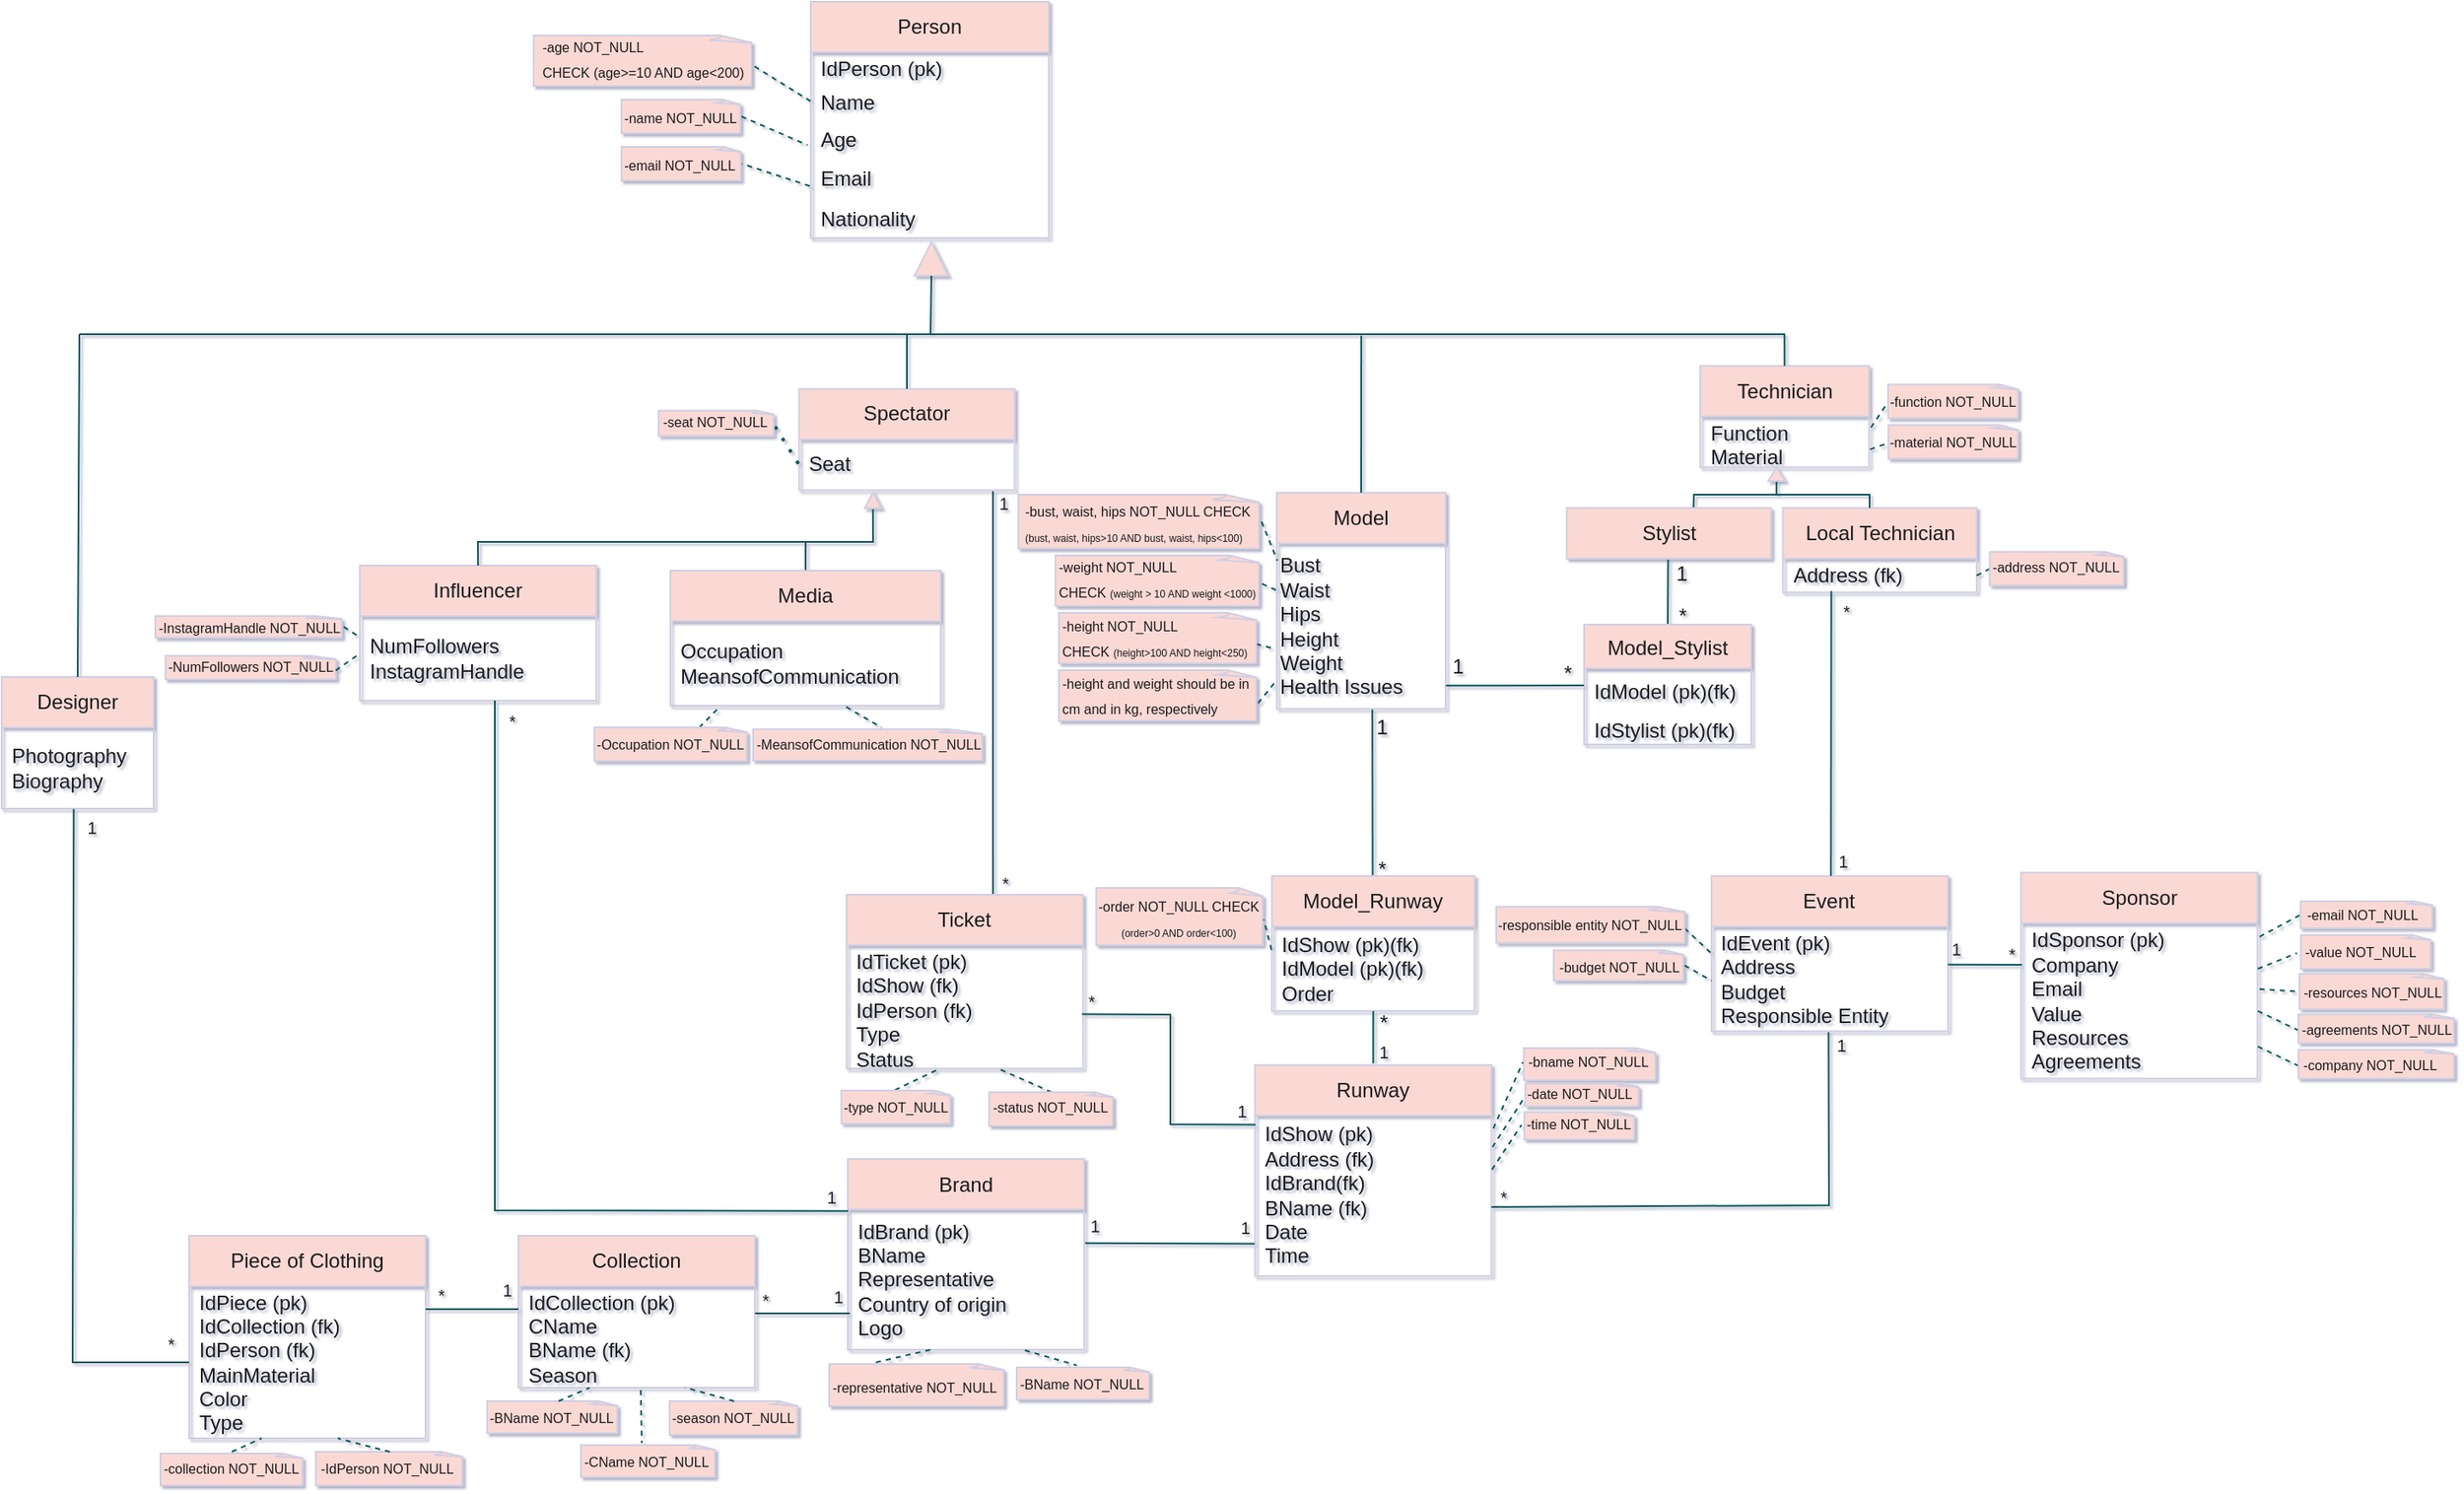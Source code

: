 <mxfile version="24.7.17">
  <diagram name="Página-1" id="zKVaLpRVaVJMzpsZjOmP">
    <mxGraphModel dx="2009" dy="1024" grid="0" gridSize="10" guides="1" tooltips="1" connect="1" arrows="1" fold="1" page="1" pageScale="1" pageWidth="827" pageHeight="1169" background="#ffffff" math="0" shadow="1">
      <root>
        <mxCell id="0" />
        <mxCell id="1" parent="0" />
        <mxCell id="2Lq3ukhQ7VVJQRNL60BJ-64" value="" style="endArrow=none;html=1;rounded=0;strokeColor=#09555B;fontColor=#1A1A1A;entryX=0.496;entryY=0.983;entryDx=0;entryDy=0;exitX=0.5;exitY=0;exitDx=0;exitDy=0;entryPerimeter=0;" parent="1" target="iBeRQEw0bHEhuUZA9688-312" edge="1">
          <mxGeometry width="50" height="50" relative="1" as="geometry">
            <mxPoint x="1114.5" y="488" as="sourcePoint" />
            <mxPoint x="1114.22" y="445" as="targetPoint" />
          </mxGeometry>
        </mxCell>
        <mxCell id="iBeRQEw0bHEhuUZA9688-538" value="" style="endArrow=none;html=1;rounded=0;fontColor=default;entryX=0.484;entryY=1.054;entryDx=0;entryDy=0;entryPerimeter=0;exitX=0.619;exitY=0;exitDx=0;exitDy=0;exitPerimeter=0;labelBackgroundColor=none;strokeColor=#09555B;" parent="1" source="iBeRQEw0bHEhuUZA9688-521" edge="1">
          <mxGeometry width="50" height="50" relative="1" as="geometry">
            <mxPoint x="715.13" y="600.63" as="sourcePoint" />
            <mxPoint x="714.947" y="405.01" as="targetPoint" />
          </mxGeometry>
        </mxCell>
        <mxCell id="iBeRQEw0bHEhuUZA9688-535" value="" style="endArrow=none;dashed=1;html=1;rounded=0;fontColor=default;exitX=1.004;exitY=0.207;exitDx=0;exitDy=0;exitPerimeter=0;entryX=0.014;entryY=0.629;entryDx=0;entryDy=0;entryPerimeter=0;labelBackgroundColor=none;strokeColor=#09555B;" parent="1" target="iBeRQEw0bHEhuUZA9688-404" edge="1">
          <mxGeometry width="50" height="50" relative="1" as="geometry">
            <mxPoint x="1010.7" y="793.52" as="sourcePoint" />
            <mxPoint x="1082" y="745" as="targetPoint" />
          </mxGeometry>
        </mxCell>
        <mxCell id="iBeRQEw0bHEhuUZA9688-392" value="" style="endArrow=none;html=1;rounded=0;exitX=0.497;exitY=-0.002;exitDx=0;exitDy=0;exitPerimeter=0;labelBackgroundColor=none;fontColor=default;strokeColor=#09555B;entryX=0.566;entryY=1.001;entryDx=0;entryDy=0;entryPerimeter=0;" parent="1" source="iBeRQEw0bHEhuUZA9688-390" target="iBeRQEw0bHEhuUZA9688-345" edge="1">
          <mxGeometry width="50" height="50" relative="1" as="geometry">
            <mxPoint x="890.14" y="576.89" as="sourcePoint" />
            <mxPoint x="940" y="538" as="targetPoint" />
          </mxGeometry>
        </mxCell>
        <mxCell id="iBeRQEw0bHEhuUZA9688-381" value="" style="endArrow=none;dashed=1;html=1;rounded=0;fontColor=default;entryX=-0.007;entryY=0.639;entryDx=0;entryDy=0;entryPerimeter=0;exitX=0.989;exitY=0.618;exitDx=0;exitDy=0;exitPerimeter=0;labelBackgroundColor=none;strokeColor=#09555B;" parent="1" source="iBeRQEw0bHEhuUZA9688-372" edge="1" target="iBeRQEw0bHEhuUZA9688-345">
          <mxGeometry width="50" height="50" relative="1" as="geometry">
            <mxPoint x="871.06" y="444.22" as="sourcePoint" />
            <mxPoint x="883.9" y="494.154" as="targetPoint" />
          </mxGeometry>
        </mxCell>
        <mxCell id="iBeRQEw0bHEhuUZA9688-268" value="" style="group;labelBackgroundColor=none;fontColor=#1A1A1A;rounded=0;" parent="1" vertex="1" connectable="0">
          <mxGeometry x="996.71" y="248" width="328.28" height="137.78" as="geometry" />
        </mxCell>
        <mxCell id="iBeRQEw0bHEhuUZA9688-258" value="Technician" style="swimlane;fontStyle=0;childLayout=stackLayout;horizontal=1;startSize=30;horizontalStack=0;resizeParent=1;resizeParentMax=0;resizeLast=0;collapsible=1;marginBottom=0;whiteSpace=wrap;html=1;labelBackgroundColor=none;rounded=0;fillColor=#FAD9D5;strokeColor=#D0CEE2;fontColor=#1A1A1A;" parent="iBeRQEw0bHEhuUZA9688-268" vertex="1">
          <mxGeometry x="137" y="82.78" width="100" height="60" as="geometry" />
        </mxCell>
        <mxCell id="iBeRQEw0bHEhuUZA9688-259" value="&lt;div&gt;Function&lt;/div&gt;&lt;div&gt;Material&lt;/div&gt;" style="text;align=left;verticalAlign=middle;spacingLeft=4;spacingRight=4;overflow=hidden;points=[[0,0.5],[1,0.5]];portConstraint=eastwest;rotatable=0;whiteSpace=wrap;html=1;labelBackgroundColor=none;rounded=0;fontColor=#1A1A1A;" parent="iBeRQEw0bHEhuUZA9688-258" vertex="1">
          <mxGeometry y="30" width="100" height="30" as="geometry" />
        </mxCell>
        <mxCell id="iBeRQEw0bHEhuUZA9688-267" value="" style="endArrow=none;html=1;rounded=0;fontColor=default;labelBackgroundColor=none;strokeColor=#09555B;exitX=0.5;exitY=0;exitDx=0;exitDy=0;" parent="iBeRQEw0bHEhuUZA9688-268" source="iBeRQEw0bHEhuUZA9688-258" edge="1">
          <mxGeometry width="50" height="50" relative="1" as="geometry">
            <mxPoint x="187.29" y="82" as="sourcePoint" />
            <mxPoint x="186.94" y="64" as="targetPoint" />
          </mxGeometry>
        </mxCell>
        <mxCell id="iBeRQEw0bHEhuUZA9688-277" value="" style="whiteSpace=wrap;html=1;shape=mxgraph.basic.document;labelBackgroundColor=none;rounded=0;fillColor=#FAD9D5;strokeColor=#D0CEE2;fontColor=#1A1A1A;" parent="iBeRQEw0bHEhuUZA9688-268" vertex="1">
          <mxGeometry x="248.28" y="93.78" width="77.72" height="20" as="geometry" />
        </mxCell>
        <mxCell id="iBeRQEw0bHEhuUZA9688-279" value="&lt;div style=&quot;text-align: left;&quot;&gt;&lt;font style=&quot;font-size: 8px;&quot;&gt;-function NOT_NULL&lt;/font&gt;&lt;/div&gt;" style="text;html=1;align=center;verticalAlign=middle;whiteSpace=wrap;rounded=0;labelBackgroundColor=none;fontColor=#1A1A1A;" parent="iBeRQEw0bHEhuUZA9688-268" vertex="1">
          <mxGeometry x="245.29" y="97.28" width="82.71" height="12" as="geometry" />
        </mxCell>
        <mxCell id="iBeRQEw0bHEhuUZA9688-629" value="" style="group;labelBackgroundColor=none;fontColor=#1A1A1A;rounded=0;" parent="iBeRQEw0bHEhuUZA9688-268" vertex="1" connectable="0">
          <mxGeometry x="248.28" y="117.78" width="80" height="20" as="geometry" />
        </mxCell>
        <mxCell id="iBeRQEw0bHEhuUZA9688-269" value="" style="whiteSpace=wrap;html=1;shape=mxgraph.basic.document;labelBackgroundColor=none;rounded=0;fillColor=#FAD9D5;strokeColor=#D0CEE2;fontColor=#1A1A1A;" parent="iBeRQEw0bHEhuUZA9688-629" vertex="1">
          <mxGeometry x="0.191" width="77.529" height="20" as="geometry" />
        </mxCell>
        <mxCell id="iBeRQEw0bHEhuUZA9688-273" value="&lt;div&gt;&lt;span style=&quot;background-color: initial;&quot;&gt;&lt;font style=&quot;font-size: 8px;&quot;&gt;-material NOT_NULL&lt;/font&gt;&lt;/span&gt;&lt;br&gt;&lt;/div&gt;" style="text;html=1;align=left;verticalAlign=middle;whiteSpace=wrap;rounded=0;labelBackgroundColor=none;fontColor=#1A1A1A;" parent="iBeRQEw0bHEhuUZA9688-629" vertex="1">
          <mxGeometry x="-1" y="2" width="80" height="14" as="geometry" />
        </mxCell>
        <mxCell id="iBeRQEw0bHEhuUZA9688-630" value="" style="endArrow=none;dashed=1;html=1;rounded=0;fontColor=default;exitX=1.011;exitY=0.216;exitDx=0;exitDy=0;exitPerimeter=0;entryX=0.03;entryY=0.639;entryDx=0;entryDy=0;entryPerimeter=0;labelBackgroundColor=none;strokeColor=#09555B;" parent="iBeRQEw0bHEhuUZA9688-268" source="iBeRQEw0bHEhuUZA9688-259" target="iBeRQEw0bHEhuUZA9688-279" edge="1">
          <mxGeometry width="50" height="50" relative="1" as="geometry">
            <mxPoint x="237.29" y="153" as="sourcePoint" />
            <mxPoint x="287.29" y="103" as="targetPoint" />
          </mxGeometry>
        </mxCell>
        <mxCell id="iBeRQEw0bHEhuUZA9688-631" value="" style="endArrow=none;dashed=1;html=1;rounded=0;fontColor=default;exitX=1.006;exitY=0.647;exitDx=0;exitDy=0;exitPerimeter=0;entryX=0.002;entryY=0.641;entryDx=0;entryDy=0;entryPerimeter=0;labelBackgroundColor=none;strokeColor=#09555B;" parent="iBeRQEw0bHEhuUZA9688-268" source="iBeRQEw0bHEhuUZA9688-259" target="iBeRQEw0bHEhuUZA9688-273" edge="1">
          <mxGeometry width="50" height="50" relative="1" as="geometry">
            <mxPoint x="237.29" y="153" as="sourcePoint" />
            <mxPoint x="287.29" y="103" as="targetPoint" />
          </mxGeometry>
        </mxCell>
        <mxCell id="iBeRQEw0bHEhuUZA9688-296" value="Person" style="swimlane;fontStyle=0;childLayout=stackLayout;horizontal=1;startSize=30;horizontalStack=0;resizeParent=1;resizeParentMax=0;resizeLast=0;collapsible=1;marginBottom=0;whiteSpace=wrap;html=1;labelBackgroundColor=none;fillColor=#FAD9D5;strokeColor=#D0CEE2;fontColor=#1A1A1A;rounded=0;" parent="1" vertex="1">
          <mxGeometry x="607.06" y="115" width="141" height="140" as="geometry" />
        </mxCell>
        <mxCell id="iBeRQEw0bHEhuUZA9688-297" value="IdPerson (pk)" style="text;strokeColor=none;fillColor=none;align=left;verticalAlign=middle;spacingLeft=4;spacingRight=4;overflow=hidden;points=[[0,0.5],[1,0.5]];portConstraint=eastwest;rotatable=0;whiteSpace=wrap;html=1;labelBackgroundColor=none;fontColor=#1A1A1A;rounded=0;" parent="iBeRQEw0bHEhuUZA9688-296" vertex="1">
          <mxGeometry y="30" width="141" height="19" as="geometry" />
        </mxCell>
        <mxCell id="iBeRQEw0bHEhuUZA9688-298" value="Name" style="text;strokeColor=none;fillColor=none;align=left;verticalAlign=middle;spacingLeft=4;spacingRight=4;overflow=hidden;points=[[0,0.5],[1,0.5]];portConstraint=eastwest;rotatable=0;whiteSpace=wrap;html=1;labelBackgroundColor=none;fontColor=#1A1A1A;rounded=0;" parent="iBeRQEw0bHEhuUZA9688-296" vertex="1">
          <mxGeometry y="49" width="141" height="22" as="geometry" />
        </mxCell>
        <mxCell id="iBeRQEw0bHEhuUZA9688-299" value="Age" style="text;strokeColor=none;fillColor=none;align=left;verticalAlign=middle;spacingLeft=4;spacingRight=4;overflow=hidden;points=[[0,0.5],[1,0.5]];portConstraint=eastwest;rotatable=0;whiteSpace=wrap;html=1;labelBackgroundColor=none;fontColor=#1A1A1A;rounded=0;" parent="iBeRQEw0bHEhuUZA9688-296" vertex="1">
          <mxGeometry y="71" width="141" height="21" as="geometry" />
        </mxCell>
        <mxCell id="2Lq3ukhQ7VVJQRNL60BJ-2" value="Email" style="text;strokeColor=none;fillColor=none;align=left;verticalAlign=middle;spacingLeft=4;spacingRight=4;overflow=hidden;points=[[0,0.5],[1,0.5]];portConstraint=eastwest;rotatable=0;whiteSpace=wrap;html=1;labelBackgroundColor=none;fontColor=#1A1A1A;rounded=0;" parent="iBeRQEw0bHEhuUZA9688-296" vertex="1">
          <mxGeometry y="92" width="141" height="26" as="geometry" />
        </mxCell>
        <mxCell id="2Lq3ukhQ7VVJQRNL60BJ-74" value="Nationality" style="text;strokeColor=none;fillColor=none;align=left;verticalAlign=middle;spacingLeft=4;spacingRight=4;overflow=hidden;points=[[0,0.5],[1,0.5]];portConstraint=eastwest;rotatable=0;whiteSpace=wrap;html=1;labelBackgroundColor=none;fontColor=#1A1A1A;rounded=0;" parent="iBeRQEw0bHEhuUZA9688-296" vertex="1">
          <mxGeometry y="118" width="141" height="22" as="geometry" />
        </mxCell>
        <mxCell id="iBeRQEw0bHEhuUZA9688-270" value="Local Technician" style="swimlane;fontStyle=0;childLayout=stackLayout;horizontal=1;startSize=30;horizontalStack=0;resizeParent=1;resizeParentMax=0;resizeLast=0;collapsible=1;marginBottom=0;whiteSpace=wrap;html=1;labelBackgroundColor=none;rounded=0;fillColor=#FAD9D5;strokeColor=#D0CEE2;fontColor=#1A1A1A;" parent="1" vertex="1">
          <mxGeometry x="1182.71" y="414.89" width="114.73" height="50" as="geometry" />
        </mxCell>
        <mxCell id="iBeRQEw0bHEhuUZA9688-271" value="Address (fk)" style="text;strokeColor=none;fillColor=none;align=left;verticalAlign=middle;spacingLeft=4;spacingRight=4;overflow=hidden;points=[[0,0.5],[1,0.5]];portConstraint=eastwest;rotatable=0;whiteSpace=wrap;html=1;labelBackgroundColor=none;rounded=0;fontColor=#1A1A1A;" parent="iBeRQEw0bHEhuUZA9688-270" vertex="1">
          <mxGeometry y="30" width="114.73" height="20" as="geometry" />
        </mxCell>
        <mxCell id="iBeRQEw0bHEhuUZA9688-312" value="Stylist" style="swimlane;fontStyle=0;childLayout=stackLayout;horizontal=1;startSize=30;horizontalStack=0;resizeParent=1;resizeParentMax=0;resizeLast=0;collapsible=1;marginBottom=0;whiteSpace=wrap;html=1;labelBackgroundColor=none;rounded=0;fillColor=#FAD9D5;strokeColor=#D0CEE2;fontColor=#1A1A1A;" parent="1" vertex="1">
          <mxGeometry x="1054.72" y="414.89" width="121" height="30.11" as="geometry" />
        </mxCell>
        <mxCell id="iBeRQEw0bHEhuUZA9688-341" value="" style="endArrow=none;dashed=1;html=1;rounded=0;labelBackgroundColor=none;fontColor=default;exitX=0.997;exitY=0.819;exitDx=0;exitDy=0;exitPerimeter=0;entryX=0;entryY=0.5;entryDx=0;entryDy=0;strokeColor=#09555B;" parent="1" source="iBeRQEw0bHEhuUZA9688-337" edge="1">
          <mxGeometry width="50" height="50" relative="1" as="geometry">
            <mxPoint x="577.2" y="159.48" as="sourcePoint" />
            <mxPoint x="607.06" y="174" as="targetPoint" />
          </mxGeometry>
        </mxCell>
        <mxCell id="iBeRQEw0bHEhuUZA9688-343" value="" style="group;labelBackgroundColor=none;fontColor=#1A1A1A;rounded=0;" parent="1" vertex="1" connectable="0">
          <mxGeometry x="422" y="141" width="151.29" height="24" as="geometry" />
        </mxCell>
        <mxCell id="iBeRQEw0bHEhuUZA9688-336" value="" style="whiteSpace=wrap;html=1;shape=mxgraph.basic.document;labelBackgroundColor=none;rounded=0;fillColor=#FAD9D5;strokeColor=#D0CEE2;fontColor=#1A1A1A;" parent="iBeRQEw0bHEhuUZA9688-343" vertex="1">
          <mxGeometry x="20.996" y="-6" width="130.294" height="30" as="geometry" />
        </mxCell>
        <mxCell id="iBeRQEw0bHEhuUZA9688-337" value="&lt;font style=&quot;font-size: 8px;&quot;&gt;&lt;span style=&quot;background-color: initial;&quot;&gt;&amp;nbsp;&lt;/span&gt;&lt;font style=&quot;background-color: initial;&quot;&gt;-age NOT_NULL&lt;br&gt;&amp;nbsp;CHECK&amp;nbsp;&lt;/font&gt;&lt;/font&gt;&lt;font style=&quot;font-size: 8px; background-color: initial;&quot;&gt;(age&amp;gt;=10 AND age&amp;lt;200)&lt;/font&gt;&lt;span style=&quot;font-size: 8px; background-color: initial;&quot;&gt;&amp;nbsp;&lt;/span&gt;" style="text;html=1;align=left;verticalAlign=middle;whiteSpace=wrap;rounded=0;labelBackgroundColor=none;fontColor=#1A1A1A;" parent="iBeRQEw0bHEhuUZA9688-343" vertex="1">
          <mxGeometry x="22.308" y="-1.4" width="129.913" height="16.8" as="geometry" />
        </mxCell>
        <mxCell id="iBeRQEw0bHEhuUZA9688-344" value="Model" style="swimlane;fontStyle=0;childLayout=stackLayout;horizontal=1;startSize=30;horizontalStack=0;resizeParent=1;resizeParentMax=0;resizeLast=0;collapsible=1;marginBottom=0;whiteSpace=wrap;html=1;labelBackgroundColor=none;rounded=0;fillColor=#FAD9D5;strokeColor=#D0CEE2;fontColor=#1A1A1A;" parent="1" vertex="1">
          <mxGeometry x="883" y="405.89" width="100" height="128" as="geometry" />
        </mxCell>
        <mxCell id="iBeRQEw0bHEhuUZA9688-345" value="&lt;div style=&quot;&quot;&gt;&lt;div&gt;&lt;span style=&quot;background-color: initial;&quot;&gt;Bust&lt;/span&gt;&lt;br&gt;&lt;/div&gt;&lt;div&gt;Waist&lt;/div&gt;&lt;div&gt;Hips&lt;/div&gt;&lt;div&gt;Height&lt;/div&gt;&lt;div&gt;Weight&lt;/div&gt;&lt;div&gt;Health Issues&lt;/div&gt;&lt;/div&gt;" style="text;html=1;align=left;verticalAlign=middle;resizable=0;points=[];autosize=1;strokeColor=none;fillColor=none;labelBackgroundColor=none;rounded=0;fontColor=#1A1A1A;" parent="iBeRQEw0bHEhuUZA9688-344" vertex="1">
          <mxGeometry y="30" width="100" height="98" as="geometry" />
        </mxCell>
        <mxCell id="iBeRQEw0bHEhuUZA9688-348" value="Designer" style="swimlane;fontStyle=0;childLayout=stackLayout;horizontal=1;startSize=30;horizontalStack=0;resizeParent=1;resizeParentMax=0;resizeLast=0;collapsible=1;marginBottom=0;whiteSpace=wrap;html=1;labelBackgroundColor=none;rounded=0;fillColor=#FAD9D5;strokeColor=#D0CEE2;fontColor=#1A1A1A;" parent="1" vertex="1">
          <mxGeometry x="128" y="515" width="90" height="78" as="geometry" />
        </mxCell>
        <mxCell id="iBeRQEw0bHEhuUZA9688-349" value="&lt;div&gt;&lt;span style=&quot;background-color: initial;&quot;&gt;Photography&lt;/span&gt;&lt;/div&gt;&lt;div&gt;Biography&amp;nbsp;&lt;/div&gt;" style="text;strokeColor=none;fillColor=none;align=left;verticalAlign=middle;spacingLeft=4;spacingRight=4;overflow=hidden;points=[[0,0.5],[1,0.5]];portConstraint=eastwest;rotatable=0;whiteSpace=wrap;html=1;labelBackgroundColor=none;rounded=0;fontColor=#1A1A1A;" parent="iBeRQEw0bHEhuUZA9688-348" vertex="1">
          <mxGeometry y="30" width="90" height="48" as="geometry" />
        </mxCell>
        <mxCell id="iBeRQEw0bHEhuUZA9688-280" value="" style="endArrow=none;dashed=1;html=1;rounded=0;labelBackgroundColor=none;fontColor=default;entryX=0;entryY=0.5;entryDx=0;entryDy=0;exitX=1;exitY=0.5;exitDx=0;exitDy=0;strokeColor=#09555B;" parent="1" source="iBeRQEw0bHEhuUZA9688-271" edge="1">
          <mxGeometry width="50" height="50" relative="1" as="geometry">
            <mxPoint x="1289.21" y="454.89" as="sourcePoint" />
            <mxPoint x="1309.19" y="448.89" as="targetPoint" />
          </mxGeometry>
        </mxCell>
        <mxCell id="iBeRQEw0bHEhuUZA9688-358" value="" style="group;labelBackgroundColor=none;fontColor=#1A1A1A;rounded=0;" parent="1" vertex="1" connectable="0">
          <mxGeometry x="1305.19" y="438.89" width="96.81" height="22" as="geometry" />
        </mxCell>
        <mxCell id="iBeRQEw0bHEhuUZA9688-274" value="" style="whiteSpace=wrap;html=1;shape=mxgraph.basic.document;labelBackgroundColor=none;rounded=0;container=0;fillColor=#FAD9D5;strokeColor=#D0CEE2;fontColor=#1A1A1A;" parent="iBeRQEw0bHEhuUZA9688-358" vertex="1">
          <mxGeometry y="2" width="80.079" height="20" as="geometry" />
        </mxCell>
        <mxCell id="iBeRQEw0bHEhuUZA9688-275" value="&lt;div&gt;&lt;br&gt;&lt;/div&gt;" style="text;html=1;align=left;verticalAlign=middle;whiteSpace=wrap;rounded=0;labelBackgroundColor=none;container=0;fontColor=#1A1A1A;" parent="iBeRQEw0bHEhuUZA9688-358" vertex="1">
          <mxGeometry x="4.443" y="4" width="75.636" height="15" as="geometry" />
        </mxCell>
        <mxCell id="iBeRQEw0bHEhuUZA9688-276" value="&lt;span style=&quot;text-align: left;&quot;&gt;&lt;font style=&quot;font-size: 8px;&quot;&gt;-address NOT_NULL&lt;/font&gt;&lt;/span&gt;" style="text;html=1;align=center;verticalAlign=middle;whiteSpace=wrap;rounded=0;labelBackgroundColor=none;container=0;fontColor=#1A1A1A;" parent="iBeRQEw0bHEhuUZA9688-358" vertex="1">
          <mxGeometry x="-9.381" width="96.81" height="20" as="geometry" />
        </mxCell>
        <mxCell id="iBeRQEw0bHEhuUZA9688-361" value="" style="endArrow=none;html=1;rounded=0;fontColor=default;exitX=0.5;exitY=0;exitDx=0;exitDy=0;labelBackgroundColor=none;strokeColor=#09555B;" parent="1" source="iBeRQEw0bHEhuUZA9688-344" edge="1">
          <mxGeometry width="50" height="50" relative="1" as="geometry">
            <mxPoint x="933" y="372" as="sourcePoint" />
            <mxPoint x="933.06" y="312.89" as="targetPoint" />
          </mxGeometry>
        </mxCell>
        <mxCell id="iBeRQEw0bHEhuUZA9688-364" value="&lt;font style=&quot;font-size: 12px;&quot;&gt;1&lt;/font&gt;" style="text;html=1;align=center;verticalAlign=middle;resizable=0;points=[];autosize=1;strokeColor=none;fillColor=none;labelBackgroundColor=none;fontColor=#1A1A1A;rounded=0;" parent="1" vertex="1">
          <mxGeometry x="977" y="495.89" width="25" height="26" as="geometry" />
        </mxCell>
        <mxCell id="iBeRQEw0bHEhuUZA9688-376" value="" style="group;labelBackgroundColor=none;fontColor=#1A1A1A;rounded=0;" parent="1" vertex="1" connectable="0">
          <mxGeometry x="730" y="407" width="144" height="32" as="geometry" />
        </mxCell>
        <mxCell id="iBeRQEw0bHEhuUZA9688-370" value="" style="whiteSpace=wrap;html=1;shape=mxgraph.basic.document;labelBackgroundColor=none;rounded=0;fillColor=#FAD9D5;strokeColor=#D0CEE2;fontColor=#1A1A1A;" parent="iBeRQEw0bHEhuUZA9688-376" vertex="1">
          <mxGeometry width="144" height="32" as="geometry" />
        </mxCell>
        <mxCell id="iBeRQEw0bHEhuUZA9688-371" value="&lt;div&gt;&lt;font style=&quot;font-size: 8px;&quot;&gt;-bust, waist, hips NOT_NULL CHECK&lt;/font&gt;&lt;/div&gt;&lt;div&gt;&lt;font style=&quot;font-size: 6px;&quot;&gt;(bust, waist, hips&amp;gt;10 AND bust, waist, hips&amp;lt;100)&lt;/font&gt;&lt;/div&gt;" style="text;html=1;align=left;verticalAlign=middle;whiteSpace=wrap;rounded=0;labelBackgroundColor=none;fontColor=#1A1A1A;" parent="iBeRQEw0bHEhuUZA9688-376" vertex="1">
          <mxGeometry x="2" y="4" width="138" height="23" as="geometry" />
        </mxCell>
        <mxCell id="iBeRQEw0bHEhuUZA9688-378" value="" style="group;labelBackgroundColor=none;fontColor=#1A1A1A;rounded=0;" parent="1" vertex="1" connectable="0">
          <mxGeometry x="752" y="443" width="132" height="30" as="geometry" />
        </mxCell>
        <mxCell id="iBeRQEw0bHEhuUZA9688-374" value="" style="whiteSpace=wrap;html=1;shape=mxgraph.basic.document;labelBackgroundColor=none;rounded=0;fillColor=#FAD9D5;strokeColor=#D0CEE2;fontColor=#1A1A1A;" parent="iBeRQEw0bHEhuUZA9688-378" vertex="1">
          <mxGeometry width="121.672" height="30" as="geometry" />
        </mxCell>
        <mxCell id="iBeRQEw0bHEhuUZA9688-375" value="&lt;div&gt;&lt;font style=&quot;font-size: 8px;&quot;&gt;&lt;font style=&quot;&quot;&gt;&lt;span style=&quot;background-color: initial;&quot;&gt;-weight NOT_NULL&amp;nbsp;&lt;/span&gt;&lt;/font&gt;&lt;/font&gt;&lt;/div&gt;&lt;div&gt;&lt;font style=&quot;font-size: 8px;&quot;&gt;&lt;font style=&quot;&quot;&gt;&lt;span style=&quot;background-color: initial;&quot;&gt;CHECK&lt;/span&gt;&lt;/font&gt;&lt;span style=&quot;background-color: initial;&quot;&gt;&amp;nbsp;&lt;/span&gt;&lt;/font&gt;&lt;span style=&quot;background-color: initial; font-size: 6px;&quot;&gt;(weight &amp;gt; 10 AND weight &amp;lt;1000)&lt;/span&gt;&lt;/div&gt;" style="text;html=1;align=left;verticalAlign=middle;whiteSpace=wrap;rounded=0;labelBackgroundColor=none;fontColor=#1A1A1A;" parent="iBeRQEw0bHEhuUZA9688-378" vertex="1">
          <mxGeometry x="0.08" y="6" width="129.92" height="14" as="geometry" />
        </mxCell>
        <mxCell id="iBeRQEw0bHEhuUZA9688-382" value="" style="endArrow=none;dashed=1;html=1;rounded=0;fontColor=default;entryX=1.01;entryY=1.062;entryDx=0;entryDy=0;entryPerimeter=0;exitX=1.005;exitY=0.561;exitDx=0;exitDy=0;exitPerimeter=0;labelBackgroundColor=none;strokeColor=#09555B;" parent="iBeRQEw0bHEhuUZA9688-378" source="iBeRQEw0bHEhuUZA9688-374" edge="1" target="iBeRQEw0bHEhuUZA9688-375">
          <mxGeometry width="50" height="50" relative="1" as="geometry">
            <mxPoint x="109.212" y="23.26" as="sourcePoint" />
            <mxPoint x="131.6" y="14.54" as="targetPoint" />
          </mxGeometry>
        </mxCell>
        <mxCell id="iBeRQEw0bHEhuUZA9688-380" value="" style="endArrow=none;dashed=1;html=1;rounded=0;fontColor=default;entryX=0.004;entryY=0.105;entryDx=0;entryDy=0;entryPerimeter=0;exitX=1;exitY=0.5;exitDx=0;exitDy=0;exitPerimeter=0;labelBackgroundColor=none;strokeColor=#09555B;" parent="1" source="iBeRQEw0bHEhuUZA9688-370" edge="1" target="iBeRQEw0bHEhuUZA9688-345">
          <mxGeometry width="50" height="50" relative="1" as="geometry">
            <mxPoint x="849.8" y="376.19" as="sourcePoint" />
            <mxPoint x="884.7" y="418.331" as="targetPoint" />
          </mxGeometry>
        </mxCell>
        <mxCell id="iBeRQEw0bHEhuUZA9688-383" value="Runway" style="swimlane;fontStyle=0;childLayout=stackLayout;horizontal=1;startSize=30;horizontalStack=0;resizeParent=1;resizeParentMax=0;resizeLast=0;collapsible=1;marginBottom=0;whiteSpace=wrap;html=1;labelBackgroundColor=none;rounded=0;fillColor=#FAD9D5;strokeColor=#D0CEE2;fontColor=#1A1A1A;" parent="1" vertex="1">
          <mxGeometry x="870.14" y="744.89" width="140" height="125" as="geometry" />
        </mxCell>
        <mxCell id="iBeRQEw0bHEhuUZA9688-384" value="&lt;div&gt;&lt;span style=&quot;background-color: initial;&quot;&gt;IdShow (pk&lt;/span&gt;&lt;span style=&quot;background-color: initial;&quot;&gt;)&lt;/span&gt;&lt;/div&gt;&lt;div&gt;&lt;span style=&quot;background-color: initial;&quot;&gt;Address (fk)&lt;/span&gt;&lt;/div&gt;&lt;div&gt;&lt;span style=&quot;background-color: initial;&quot;&gt;IdBrand(fk)&lt;/span&gt;&lt;/div&gt;&lt;div&gt;&lt;span style=&quot;background-color: initial;&quot;&gt;BName (fk)&lt;/span&gt;&lt;/div&gt;Date&amp;nbsp;&lt;div&gt;Time&lt;/div&gt;" style="text;strokeColor=none;fillColor=none;align=left;verticalAlign=middle;spacingLeft=4;spacingRight=4;overflow=hidden;points=[[0,0.5],[1,0.5]];portConstraint=eastwest;rotatable=0;whiteSpace=wrap;html=1;labelBackgroundColor=none;rounded=0;fontColor=#1A1A1A;" parent="iBeRQEw0bHEhuUZA9688-383" vertex="1">
          <mxGeometry y="30" width="140" height="95" as="geometry" />
        </mxCell>
        <mxCell id="iBeRQEw0bHEhuUZA9688-388" value="*" style="text;html=1;align=center;verticalAlign=middle;whiteSpace=wrap;rounded=0;labelBackgroundColor=none;fontColor=#1A1A1A;" parent="1" vertex="1">
          <mxGeometry x="936.64" y="613.89" width="17" height="30" as="geometry" />
        </mxCell>
        <mxCell id="iBeRQEw0bHEhuUZA9688-389" value="*" style="text;html=1;align=center;verticalAlign=middle;whiteSpace=wrap;rounded=0;labelBackgroundColor=none;fontColor=#1A1A1A;" parent="1" vertex="1">
          <mxGeometry x="941.64" y="719.89" width="9" as="geometry" />
        </mxCell>
        <mxCell id="iBeRQEw0bHEhuUZA9688-390" value="Model_Runway" style="swimlane;fontStyle=0;childLayout=stackLayout;horizontal=1;startSize=30;horizontalStack=0;resizeParent=1;resizeParentMax=0;resizeLast=0;collapsible=1;marginBottom=0;whiteSpace=wrap;html=1;labelBackgroundColor=none;rounded=0;fillColor=#FAD9D5;strokeColor=#D0CEE2;fontColor=#1A1A1A;" parent="1" vertex="1">
          <mxGeometry x="880.14" y="632.89" width="120" height="80" as="geometry" />
        </mxCell>
        <mxCell id="iBeRQEw0bHEhuUZA9688-391" value="IdShow (pk)(fk)&lt;div&gt;IdModel (pk)(fk)&lt;/div&gt;&lt;div&gt;Order&amp;nbsp;&lt;/div&gt;" style="text;strokeColor=none;fillColor=none;align=left;verticalAlign=middle;spacingLeft=4;spacingRight=4;overflow=hidden;points=[[0,0.5],[1,0.5]];portConstraint=eastwest;rotatable=0;whiteSpace=wrap;html=1;labelBackgroundColor=none;rounded=0;fontColor=#1A1A1A;" parent="iBeRQEw0bHEhuUZA9688-390" vertex="1">
          <mxGeometry y="30" width="120" height="50" as="geometry" />
        </mxCell>
        <mxCell id="iBeRQEw0bHEhuUZA9688-393" value="1" style="text;html=1;align=center;verticalAlign=middle;whiteSpace=wrap;rounded=0;labelBackgroundColor=none;fontColor=#1A1A1A;" parent="1" vertex="1">
          <mxGeometry x="941" y="538" width="8.64" height="14.89" as="geometry" />
        </mxCell>
        <mxCell id="iBeRQEw0bHEhuUZA9688-394" value="" style="endArrow=none;html=1;rounded=0;exitX=-0.21;exitY=0.809;exitDx=0;exitDy=0;exitPerimeter=0;labelBackgroundColor=none;fontColor=default;strokeColor=#09555B;" parent="1" edge="1">
          <mxGeometry width="50" height="50" relative="1" as="geometry">
            <mxPoint x="940.14" y="743.89" as="sourcePoint" />
            <mxPoint x="940.14" y="712.89" as="targetPoint" />
          </mxGeometry>
        </mxCell>
        <mxCell id="iBeRQEw0bHEhuUZA9688-398" value="" style="group;labelBackgroundColor=none;fontColor=#1A1A1A;rounded=0;" parent="1" vertex="1" connectable="0">
          <mxGeometry x="775" y="641" width="112" height="33" as="geometry" />
        </mxCell>
        <mxCell id="iBeRQEw0bHEhuUZA9688-387" value="" style="whiteSpace=wrap;html=1;shape=mxgraph.basic.document;align=left;labelBackgroundColor=none;rounded=0;fillColor=#FAD9D5;strokeColor=#D0CEE2;fontColor=#1A1A1A;" parent="iBeRQEw0bHEhuUZA9688-398" vertex="1">
          <mxGeometry x="1.13" y="-1.035" width="99.567" height="34.035" as="geometry" />
        </mxCell>
        <mxCell id="iBeRQEw0bHEhuUZA9688-397" value="&lt;font style=&quot;font-size: 8px;&quot;&gt;-order NOT_NULL CHECK&lt;/font&gt;&lt;div&gt;&lt;font style=&quot;font-size: 6px;&quot;&gt;(order&amp;gt;0 AND order&amp;lt;100)&lt;/font&gt;&lt;/div&gt;" style="text;html=1;align=center;verticalAlign=middle;whiteSpace=wrap;rounded=0;labelBackgroundColor=none;fontColor=#1A1A1A;" parent="iBeRQEw0bHEhuUZA9688-398" vertex="1">
          <mxGeometry x="0.102" width="99.68" height="32.107" as="geometry" />
        </mxCell>
        <mxCell id="iBeRQEw0bHEhuUZA9688-401" value="" style="whiteSpace=wrap;html=1;shape=mxgraph.basic.document;labelBackgroundColor=none;rounded=0;fillColor=#FAD9D5;strokeColor=#D0CEE2;fontColor=#1A1A1A;" parent="1" vertex="1">
          <mxGeometry x="1029.3" y="734.89" width="78.7" height="19" as="geometry" />
        </mxCell>
        <mxCell id="iBeRQEw0bHEhuUZA9688-406" value="&lt;span style=&quot;&quot;&gt;&lt;font style=&quot;font-size: 8px;&quot;&gt;-bname NOT_NULL&lt;/font&gt;&lt;/span&gt;" style="text;html=1;align=left;verticalAlign=middle;whiteSpace=wrap;rounded=0;labelBackgroundColor=none;fontColor=#1A1A1A;" parent="1" vertex="1">
          <mxGeometry x="1030.38" y="732.89" width="76.62" height="19" as="geometry" />
        </mxCell>
        <mxCell id="iBeRQEw0bHEhuUZA9688-410" value="" style="group;labelBackgroundColor=none;fontColor=#1A1A1A;rounded=0;" parent="1" vertex="1" connectable="0">
          <mxGeometry x="1027.9" y="753.89" width="73.1" height="15.47" as="geometry" />
        </mxCell>
        <mxCell id="iBeRQEw0bHEhuUZA9688-402" value="" style="whiteSpace=wrap;html=1;shape=mxgraph.basic.document;labelBackgroundColor=none;rounded=0;fillColor=#FAD9D5;strokeColor=#D0CEE2;fontColor=#1A1A1A;" parent="iBeRQEw0bHEhuUZA9688-410" vertex="1">
          <mxGeometry x="2.32" y="2" width="67.68" height="13.47" as="geometry" />
        </mxCell>
        <mxCell id="iBeRQEw0bHEhuUZA9688-404" value="&lt;div style=&quot;text-align: left;&quot;&gt;&lt;font style=&quot;font-size: 8px;&quot;&gt;-date NOT_NULL&lt;/font&gt;&lt;br&gt;&lt;/div&gt;" style="text;html=1;align=center;verticalAlign=middle;whiteSpace=wrap;rounded=0;labelBackgroundColor=none;fontColor=#1A1A1A;" parent="iBeRQEw0bHEhuUZA9688-410" vertex="1">
          <mxGeometry x="1.947" width="64.943" height="13.47" as="geometry" />
        </mxCell>
        <mxCell id="iBeRQEw0bHEhuUZA9688-411" value="" style="group;labelBackgroundColor=none;fontColor=#1A1A1A;rounded=0;" parent="1" vertex="1" connectable="0">
          <mxGeometry x="1029.57" y="770.89" width="68.43" height="18.11" as="geometry" />
        </mxCell>
        <mxCell id="iBeRQEw0bHEhuUZA9688-399" value="" style="whiteSpace=wrap;html=1;shape=mxgraph.basic.document;labelBackgroundColor=none;rounded=0;fillColor=#FAD9D5;strokeColor=#D0CEE2;fontColor=#1A1A1A;" parent="iBeRQEw0bHEhuUZA9688-411" vertex="1">
          <mxGeometry y="1.857" width="65.765" height="16.253" as="geometry" />
        </mxCell>
        <mxCell id="iBeRQEw0bHEhuUZA9688-400" value="&lt;div&gt;&lt;div&gt;&lt;font style=&quot;font-size: 8px;&quot;&gt;-time NOT_NULL&lt;/font&gt;&lt;/div&gt;&lt;/div&gt;" style="text;html=1;align=left;verticalAlign=middle;whiteSpace=wrap;rounded=0;labelBackgroundColor=none;fontColor=#1A1A1A;" parent="iBeRQEw0bHEhuUZA9688-411" vertex="1">
          <mxGeometry x="-0.098" width="67.528" height="16.253" as="geometry" />
        </mxCell>
        <mxCell id="iBeRQEw0bHEhuUZA9688-416" value="Event" style="swimlane;fontStyle=0;childLayout=stackLayout;horizontal=1;startSize=30;horizontalStack=0;resizeParent=1;resizeParentMax=0;resizeLast=0;collapsible=1;marginBottom=0;whiteSpace=wrap;html=1;labelBackgroundColor=none;rounded=0;fillColor=#FAD9D5;strokeColor=#D0CEE2;fontColor=#1A1A1A;" parent="1" vertex="1">
          <mxGeometry x="1140.44" y="632.89" width="140" height="92" as="geometry" />
        </mxCell>
        <mxCell id="iBeRQEw0bHEhuUZA9688-425" value="" style="endArrow=none;dashed=1;html=1;rounded=0;fontColor=default;entryX=0;entryY=0.5;entryDx=0;entryDy=0;labelBackgroundColor=none;strokeColor=#09555B;" parent="iBeRQEw0bHEhuUZA9688-416" target="iBeRQEw0bHEhuUZA9688-416" edge="1">
          <mxGeometry width="50" height="50" relative="1" as="geometry">
            <mxPoint x="-15.94" y="31" as="sourcePoint" />
            <mxPoint x="34.06" y="-19" as="targetPoint" />
          </mxGeometry>
        </mxCell>
        <mxCell id="iBeRQEw0bHEhuUZA9688-417" value="&lt;div&gt;IdEvent (pk)&lt;/div&gt;&lt;div&gt;Address&amp;nbsp;&lt;br&gt;&lt;/div&gt;&lt;div&gt;Budget&lt;/div&gt;&lt;div&gt;Responsible Entity&lt;/div&gt;" style="text;strokeColor=none;fillColor=none;align=left;verticalAlign=middle;spacingLeft=4;spacingRight=4;overflow=hidden;points=[[0,0.5],[1,0.5]];portConstraint=eastwest;rotatable=0;whiteSpace=wrap;html=1;labelBackgroundColor=none;rounded=0;fontColor=#1A1A1A;" parent="iBeRQEw0bHEhuUZA9688-416" vertex="1">
          <mxGeometry y="30" width="140" height="62" as="geometry" />
        </mxCell>
        <mxCell id="iBeRQEw0bHEhuUZA9688-420" value="" style="endArrow=none;html=1;rounded=0;fontColor=default;entryX=0.495;entryY=1.009;entryDx=0;entryDy=0;entryPerimeter=0;labelBackgroundColor=none;strokeColor=#09555B;exitX=1;exitY=0.569;exitDx=0;exitDy=0;exitPerimeter=0;" parent="1" source="iBeRQEw0bHEhuUZA9688-384" target="iBeRQEw0bHEhuUZA9688-417" edge="1">
          <mxGeometry width="50" height="50" relative="1" as="geometry">
            <mxPoint x="1032" y="832" as="sourcePoint" />
            <mxPoint x="1221" y="714.89" as="targetPoint" />
            <Array as="points">
              <mxPoint x="1210" y="828" />
            </Array>
          </mxGeometry>
        </mxCell>
        <mxCell id="iBeRQEw0bHEhuUZA9688-421" value="" style="endArrow=none;html=1;rounded=0;fontColor=default;exitX=0.598;exitY=0;exitDx=0;exitDy=0;exitPerimeter=0;labelBackgroundColor=none;strokeColor=#09555B;entryX=0.363;entryY=0.963;entryDx=0;entryDy=0;entryPerimeter=0;" parent="1" edge="1">
          <mxGeometry width="50" height="50" relative="1" as="geometry">
            <mxPoint x="1211.16" y="632.89" as="sourcePoint" />
            <mxPoint x="1211.357" y="464.15" as="targetPoint" />
          </mxGeometry>
        </mxCell>
        <mxCell id="iBeRQEw0bHEhuUZA9688-422" value="&lt;span style=&quot;text-align: left;&quot;&gt;&lt;font style=&quot;font-size: 8px;&quot;&gt;-budget NOT_NULL&lt;/font&gt;&lt;/span&gt;" style="whiteSpace=wrap;html=1;shape=mxgraph.basic.document;labelBackgroundColor=none;rounded=0;fillColor=#FAD9D5;strokeColor=#D0CEE2;fontColor=#1A1A1A;" parent="1" vertex="1">
          <mxGeometry x="1047" y="676.89" width="77.5" height="18" as="geometry" />
        </mxCell>
        <mxCell id="iBeRQEw0bHEhuUZA9688-423" value="" style="whiteSpace=wrap;html=1;shape=mxgraph.basic.document;labelBackgroundColor=none;rounded=0;fillColor=#FAD9D5;strokeColor=#D0CEE2;fontColor=#1A1A1A;" parent="1" vertex="1">
          <mxGeometry x="1013" y="651.14" width="112.71" height="21.5" as="geometry" />
        </mxCell>
        <mxCell id="iBeRQEw0bHEhuUZA9688-424" value="&lt;div style=&quot;text-align: left;&quot;&gt;&lt;div&gt;&lt;font style=&quot;font-size: 8px;&quot;&gt;-responsible entity NOT_NULL&lt;/font&gt;&lt;/div&gt;&lt;/div&gt;" style="text;html=1;align=center;verticalAlign=middle;whiteSpace=wrap;rounded=0;labelBackgroundColor=none;fontColor=#1A1A1A;" parent="1" vertex="1">
          <mxGeometry x="1013.42" y="653.89" width="110.58" height="14.5" as="geometry" />
        </mxCell>
        <mxCell id="iBeRQEw0bHEhuUZA9688-426" value="" style="endArrow=none;dashed=1;html=1;rounded=0;fontColor=default;entryX=0;entryY=0.5;entryDx=0;entryDy=0;labelBackgroundColor=none;strokeColor=#09555B;" parent="1" edge="1">
          <mxGeometry width="50" height="50" relative="1" as="geometry">
            <mxPoint x="1124.5" y="685.89" as="sourcePoint" />
            <mxPoint x="1140.44" y="694.89" as="targetPoint" />
          </mxGeometry>
        </mxCell>
        <mxCell id="iBeRQEw0bHEhuUZA9688-428" value="Sponsor" style="swimlane;fontStyle=0;childLayout=stackLayout;horizontal=1;startSize=30;horizontalStack=0;resizeParent=1;resizeParentMax=0;resizeLast=0;collapsible=1;marginBottom=0;whiteSpace=wrap;html=1;labelBackgroundColor=none;rounded=0;fillColor=#FAD9D5;strokeColor=#D0CEE2;fontColor=#1A1A1A;" parent="1" vertex="1">
          <mxGeometry x="1323.71" y="630.89" width="140" height="122" as="geometry" />
        </mxCell>
        <mxCell id="iBeRQEw0bHEhuUZA9688-429" value="&lt;div&gt;IdSponsor (pk)&lt;/div&gt;&lt;div&gt;Company&lt;/div&gt;&lt;div&gt;Email&lt;/div&gt;&lt;div&gt;Value&lt;/div&gt;&lt;div&gt;Resources&lt;/div&gt;&lt;div style=&quot;&quot;&gt;Agreements&lt;/div&gt;" style="text;strokeColor=none;fillColor=none;align=left;verticalAlign=middle;spacingLeft=4;spacingRight=4;overflow=hidden;points=[[0,0.5],[1,0.5]];portConstraint=eastwest;rotatable=0;whiteSpace=wrap;html=1;labelBackgroundColor=none;rounded=0;fontColor=#1A1A1A;" parent="iBeRQEw0bHEhuUZA9688-428" vertex="1">
          <mxGeometry y="30" width="140" height="92" as="geometry" />
        </mxCell>
        <mxCell id="iBeRQEw0bHEhuUZA9688-430" value="" style="endArrow=none;html=1;rounded=0;fontColor=default;exitX=1.001;exitY=0.377;exitDx=0;exitDy=0;exitPerimeter=0;entryX=0.004;entryY=0.267;entryDx=0;entryDy=0;entryPerimeter=0;labelBackgroundColor=none;strokeColor=#09555B;" parent="1" target="iBeRQEw0bHEhuUZA9688-429" edge="1">
          <mxGeometry width="50" height="50" relative="1" as="geometry">
            <mxPoint x="1280.44" y="685.41" as="sourcePoint" />
            <mxPoint x="1323.71" y="686.364" as="targetPoint" />
          </mxGeometry>
        </mxCell>
        <mxCell id="iBeRQEw0bHEhuUZA9688-431" value="" style="whiteSpace=wrap;html=1;shape=mxgraph.basic.document;labelBackgroundColor=none;rounded=0;fillColor=#FAD9D5;strokeColor=#D0CEE2;fontColor=#1A1A1A;" parent="1" vertex="1">
          <mxGeometry x="1488" y="714.89" width="93" height="17" as="geometry" />
        </mxCell>
        <mxCell id="iBeRQEw0bHEhuUZA9688-442" value="" style="endArrow=none;dashed=1;html=1;rounded=0;entryX=0.026;entryY=0.466;entryDx=0;entryDy=0;entryPerimeter=0;exitX=1.01;exitY=0.257;exitDx=0;exitDy=0;exitPerimeter=0;labelBackgroundColor=none;fontColor=default;strokeColor=#09555B;" parent="1" target="iBeRQEw0bHEhuUZA9688-440" edge="1">
          <mxGeometry width="50" height="50" relative="1" as="geometry">
            <mxPoint x="1464.93" y="668.89" as="sourcePoint" />
            <mxPoint x="1672.53" y="606.97" as="targetPoint" />
          </mxGeometry>
        </mxCell>
        <mxCell id="iBeRQEw0bHEhuUZA9688-443" value="" style="endArrow=none;dashed=1;html=1;rounded=0;entryX=0;entryY=0.5;entryDx=0;entryDy=0;entryPerimeter=0;exitX=1.005;exitY=0.636;exitDx=0;exitDy=0;exitPerimeter=0;labelBackgroundColor=none;fontColor=default;strokeColor=#09555B;" parent="1" target="iBeRQEw0bHEhuUZA9688-445" edge="1">
          <mxGeometry width="50" height="50" relative="1" as="geometry">
            <mxPoint x="1464.93" y="699.89" as="sourcePoint" />
            <mxPoint x="1514.08" y="676.89" as="targetPoint" />
          </mxGeometry>
        </mxCell>
        <mxCell id="iBeRQEw0bHEhuUZA9688-445" value="&lt;div&gt;&lt;span style=&quot;text-align: left; background-color: initial;&quot;&gt;&lt;font style=&quot;font-size: 8px;&quot;&gt;-resources NOT_NULL&lt;/font&gt;&lt;/span&gt;&lt;br&gt;&lt;/div&gt;" style="whiteSpace=wrap;html=1;shape=mxgraph.basic.document;labelBackgroundColor=none;rounded=0;fillColor=#FAD9D5;strokeColor=#D0CEE2;fontColor=#1A1A1A;" parent="1" vertex="1">
          <mxGeometry x="1488.6" y="690.89" width="86.4" height="21" as="geometry" />
        </mxCell>
        <mxCell id="iBeRQEw0bHEhuUZA9688-446" value="&lt;div style=&quot;text-align: left;&quot;&gt;&lt;font style=&quot;font-size: 8px;&quot;&gt;-agreements NOT_NULL&lt;/font&gt;&lt;br&gt;&lt;/div&gt;" style="text;html=1;align=center;verticalAlign=middle;whiteSpace=wrap;rounded=0;labelBackgroundColor=none;fontColor=#1A1A1A;" parent="1" vertex="1">
          <mxGeometry x="1489.17" y="715.89" width="90.83" height="13.5" as="geometry" />
        </mxCell>
        <mxCell id="iBeRQEw0bHEhuUZA9688-447" value="" style="endArrow=none;dashed=1;html=1;rounded=0;entryX=-0.029;entryY=0.536;entryDx=0;entryDy=0;entryPerimeter=0;exitX=1;exitY=0.5;exitDx=0;exitDy=0;labelBackgroundColor=none;fontColor=default;strokeColor=#09555B;" parent="1" target="iBeRQEw0bHEhuUZA9688-435" edge="1">
          <mxGeometry width="50" height="50" relative="1" as="geometry">
            <mxPoint x="1463.93" y="687.89" as="sourcePoint" />
            <mxPoint x="1513.93" y="653.89" as="targetPoint" />
          </mxGeometry>
        </mxCell>
        <mxCell id="iBeRQEw0bHEhuUZA9688-448" value="" style="endArrow=none;dashed=1;html=1;rounded=0;entryX=-0.005;entryY=0.545;entryDx=0;entryDy=0;entryPerimeter=0;exitX=1.003;exitY=0.81;exitDx=0;exitDy=0;exitPerimeter=0;labelBackgroundColor=none;fontColor=default;strokeColor=#09555B;" parent="1" target="iBeRQEw0bHEhuUZA9688-431" edge="1">
          <mxGeometry width="50" height="50" relative="1" as="geometry">
            <mxPoint x="1463.93" y="712.89" as="sourcePoint" />
            <mxPoint x="1513.93" y="687.89" as="targetPoint" />
          </mxGeometry>
        </mxCell>
        <mxCell id="iBeRQEw0bHEhuUZA9688-450" value="" style="group;labelBackgroundColor=none;fontColor=#1A1A1A;rounded=0;" parent="1" vertex="1" connectable="0">
          <mxGeometry x="1489" y="647.89" width="79" height="16" as="geometry" />
        </mxCell>
        <mxCell id="iBeRQEw0bHEhuUZA9688-438" value="" style="whiteSpace=wrap;html=1;shape=mxgraph.basic.document;labelBackgroundColor=none;rounded=0;fillColor=#FAD9D5;strokeColor=#D0CEE2;fontColor=#1A1A1A;" parent="iBeRQEw0bHEhuUZA9688-450" vertex="1">
          <mxGeometry x="0.217" width="78.783" height="16" as="geometry" />
        </mxCell>
        <mxCell id="iBeRQEw0bHEhuUZA9688-440" value="&lt;div style=&quot;text-align: left;&quot;&gt;&lt;font style=&quot;font-size: 8px;&quot;&gt;-email NOT_NULL&lt;/font&gt;&lt;br&gt;&lt;/div&gt;" style="text;html=1;align=center;verticalAlign=middle;whiteSpace=wrap;rounded=0;labelBackgroundColor=none;fontColor=#1A1A1A;" parent="iBeRQEw0bHEhuUZA9688-450" vertex="1">
          <mxGeometry x="1" y="1" width="72.412" height="12" as="geometry" />
        </mxCell>
        <mxCell id="iBeRQEw0bHEhuUZA9688-451" value="" style="group;labelBackgroundColor=none;fontColor=#1A1A1A;rounded=0;" parent="1" vertex="1" connectable="0">
          <mxGeometry x="1489" y="667.89" width="78" height="20" as="geometry" />
        </mxCell>
        <mxCell id="iBeRQEw0bHEhuUZA9688-435" value="" style="whiteSpace=wrap;html=1;shape=mxgraph.basic.document;labelBackgroundColor=none;rounded=0;fillColor=#FAD9D5;strokeColor=#D0CEE2;fontColor=#1A1A1A;" parent="iBeRQEw0bHEhuUZA9688-451" vertex="1">
          <mxGeometry x="0.366" width="77.634" height="20" as="geometry" />
        </mxCell>
        <mxCell id="iBeRQEw0bHEhuUZA9688-436" value="&lt;div&gt;&lt;span style=&quot;background-color: initial;&quot;&gt;&lt;font style=&quot;font-size: 8px;&quot;&gt;-value NOT_NULL&lt;/font&gt;&lt;/span&gt;&lt;br&gt;&lt;/div&gt;" style="text;html=1;align=left;verticalAlign=middle;whiteSpace=wrap;rounded=0;labelBackgroundColor=none;fontColor=#1A1A1A;" parent="iBeRQEw0bHEhuUZA9688-451" vertex="1">
          <mxGeometry x="1" y="2.5" width="72.954" height="14" as="geometry" />
        </mxCell>
        <mxCell id="iBeRQEw0bHEhuUZA9688-212" value="Influencer" style="swimlane;fontStyle=0;childLayout=stackLayout;horizontal=1;startSize=30;horizontalStack=0;resizeParent=1;resizeParentMax=0;resizeLast=0;collapsible=1;marginBottom=0;whiteSpace=wrap;html=1;labelBackgroundColor=none;rounded=0;fillColor=#FAD9D5;strokeColor=#D0CEE2;fontColor=#1A1A1A;" parent="1" vertex="1">
          <mxGeometry x="340.08" y="449" width="140" height="80" as="geometry" />
        </mxCell>
        <mxCell id="iBeRQEw0bHEhuUZA9688-213" value="&lt;div&gt;NumFollowers&lt;/div&gt;&lt;div&gt;InstagramHandle&lt;/div&gt;" style="text;strokeColor=none;fillColor=none;align=left;verticalAlign=middle;spacingLeft=4;spacingRight=4;overflow=hidden;points=[[0,0.5],[1,0.5]];portConstraint=eastwest;rotatable=0;whiteSpace=wrap;html=1;labelBackgroundColor=none;rounded=0;fontColor=#1A1A1A;" parent="iBeRQEw0bHEhuUZA9688-212" vertex="1">
          <mxGeometry y="30" width="140" height="50" as="geometry" />
        </mxCell>
        <mxCell id="iBeRQEw0bHEhuUZA9688-216" value="Media" style="swimlane;fontStyle=0;childLayout=stackLayout;horizontal=1;startSize=30;horizontalStack=0;resizeParent=1;resizeParentMax=0;resizeLast=0;collapsible=1;marginBottom=0;whiteSpace=wrap;html=1;labelBackgroundColor=none;rounded=0;fillColor=#FAD9D5;strokeColor=#D0CEE2;fontColor=#1A1A1A;" parent="1" vertex="1">
          <mxGeometry x="524" y="452" width="160" height="80" as="geometry" />
        </mxCell>
        <mxCell id="iBeRQEw0bHEhuUZA9688-217" value="&lt;div&gt;Occupation&lt;/div&gt;&lt;div&gt;MeansofCommunication&lt;/div&gt;" style="text;strokeColor=none;fillColor=none;align=left;verticalAlign=middle;spacingLeft=4;spacingRight=4;overflow=hidden;points=[[0,0.5],[1,0.5]];portConstraint=eastwest;rotatable=0;whiteSpace=wrap;html=1;labelBackgroundColor=none;rounded=0;fontColor=#1A1A1A;" parent="iBeRQEw0bHEhuUZA9688-216" vertex="1">
          <mxGeometry y="30" width="160" height="50" as="geometry" />
        </mxCell>
        <mxCell id="iBeRQEw0bHEhuUZA9688-241" value="" style="endArrow=none;dashed=1;html=1;rounded=0;labelBackgroundColor=none;fontColor=default;entryX=0.382;entryY=1.035;entryDx=0;entryDy=0;entryPerimeter=0;strokeColor=#09555B;" parent="1" edge="1">
          <mxGeometry width="50" height="50" relative="1" as="geometry">
            <mxPoint x="541" y="545" as="sourcePoint" />
            <mxPoint x="552.12" y="533.75" as="targetPoint" />
          </mxGeometry>
        </mxCell>
        <mxCell id="iBeRQEw0bHEhuUZA9688-223" value="" style="triangle;whiteSpace=wrap;html=1;rotation=-90;labelBackgroundColor=none;rounded=0;fillColor=#FAD9D5;strokeColor=#D0CEE2;fontColor=#1A1A1A;" parent="1" vertex="1">
          <mxGeometry x="639.29" y="405.39" width="9.4" height="10" as="geometry" />
        </mxCell>
        <mxCell id="iBeRQEw0bHEhuUZA9688-254" value="" style="group;labelBackgroundColor=none;fontColor=#1A1A1A;rounded=0;" parent="1" vertex="1" connectable="0">
          <mxGeometry x="225" y="500" width="106" height="16.5" as="geometry" />
        </mxCell>
        <mxCell id="iBeRQEw0bHEhuUZA9688-243" value="" style="whiteSpace=wrap;html=1;shape=mxgraph.basic.document;labelBackgroundColor=none;rounded=0;fillColor=#FAD9D5;strokeColor=#D0CEE2;fontColor=#1A1A1A;" parent="iBeRQEw0bHEhuUZA9688-254" vertex="1">
          <mxGeometry y="2.46" width="101.923" height="14.04" as="geometry" />
        </mxCell>
        <mxCell id="iBeRQEw0bHEhuUZA9688-244" value="&lt;div style=&quot;text-align: left;&quot;&gt;&lt;font style=&quot;font-size: 8px;&quot;&gt;-NumFollowers NOT_NULL&lt;/font&gt;&lt;br&gt;&lt;/div&gt;" style="text;html=1;align=center;verticalAlign=middle;whiteSpace=wrap;rounded=0;labelBackgroundColor=none;fontColor=#1A1A1A;" parent="iBeRQEw0bHEhuUZA9688-254" vertex="1">
          <mxGeometry x="-6.795" y="1" width="114.833" height="14.04" as="geometry" />
        </mxCell>
        <mxCell id="iBeRQEw0bHEhuUZA9688-256" value="" style="group;labelBackgroundColor=none;fontColor=#1A1A1A;rounded=0;" parent="1" vertex="1" connectable="0">
          <mxGeometry x="228" y="477" width="115" height="14.75" as="geometry" />
        </mxCell>
        <mxCell id="iBeRQEw0bHEhuUZA9688-209" value="" style="whiteSpace=wrap;html=1;shape=mxgraph.basic.document;labelBackgroundColor=none;rounded=0;fillColor=#FAD9D5;strokeColor=#D0CEE2;fontColor=#1A1A1A;" parent="iBeRQEw0bHEhuUZA9688-256" vertex="1">
          <mxGeometry x="-9" y="1.92" width="111.52" height="12.83" as="geometry" />
        </mxCell>
        <mxCell id="iBeRQEw0bHEhuUZA9688-230" value="&lt;div&gt;&lt;span style=&quot;background-color: initial;&quot;&gt;&lt;font style=&quot;font-size: 8px;&quot;&gt;-InstagramHandle NOT_NULL&lt;/font&gt;&lt;/span&gt;&lt;br&gt;&lt;/div&gt;" style="text;html=1;align=left;verticalAlign=middle;whiteSpace=wrap;rounded=0;labelBackgroundColor=none;fontColor=#1A1A1A;" parent="iBeRQEw0bHEhuUZA9688-256" vertex="1">
          <mxGeometry x="-9" y="5.21" width="110" height="6.41" as="geometry" />
        </mxCell>
        <mxCell id="iBeRQEw0bHEhuUZA9688-242" value="" style="endArrow=none;dashed=1;html=1;rounded=0;labelBackgroundColor=none;fontColor=default;exitX=0.619;exitY=1.049;exitDx=0;exitDy=0;exitPerimeter=0;strokeColor=#09555B;" parent="1" edge="1">
          <mxGeometry width="50" height="50" relative="1" as="geometry">
            <mxPoint x="628.04" y="532.73" as="sourcePoint" />
            <mxPoint x="649" y="545" as="targetPoint" />
          </mxGeometry>
        </mxCell>
        <mxCell id="iBeRQEw0bHEhuUZA9688-482" value="" style="group;labelBackgroundColor=none;fontColor=#1A1A1A;rounded=0;" parent="1" vertex="1" connectable="0">
          <mxGeometry x="438" y="248.39" width="236.5" height="79" as="geometry" />
        </mxCell>
        <mxCell id="iBeRQEw0bHEhuUZA9688-483" value="" style="group;labelBackgroundColor=none;fontColor=#1A1A1A;rounded=0;" parent="iBeRQEw0bHEhuUZA9688-482" vertex="1" connectable="0">
          <mxGeometry x="123" y="96" width="230.0" height="60" as="geometry" />
        </mxCell>
        <mxCell id="iBeRQEw0bHEhuUZA9688-487" value="Spectator" style="swimlane;fontStyle=0;childLayout=stackLayout;horizontal=1;startSize=30;horizontalStack=0;resizeParent=1;resizeParentMax=0;resizeLast=0;collapsible=1;marginBottom=0;whiteSpace=wrap;html=1;labelBackgroundColor=none;fillColor=#FAD9D5;strokeColor=#D0CEE2;fontColor=#1A1A1A;rounded=0;" parent="iBeRQEw0bHEhuUZA9688-483" vertex="1">
          <mxGeometry x="39.178" width="127.622" height="60" as="geometry" />
        </mxCell>
        <mxCell id="iBeRQEw0bHEhuUZA9688-488" value="Seat" style="text;strokeColor=none;fillColor=none;align=left;verticalAlign=middle;spacingLeft=4;spacingRight=4;overflow=hidden;points=[[0,0.5],[1,0.5]];portConstraint=eastwest;rotatable=0;whiteSpace=wrap;html=1;labelBackgroundColor=none;fontColor=#1A1A1A;rounded=0;" parent="iBeRQEw0bHEhuUZA9688-487" vertex="1">
          <mxGeometry y="30" width="127.622" height="30" as="geometry" />
        </mxCell>
        <mxCell id="iBeRQEw0bHEhuUZA9688-489" value="" style="endArrow=none;html=1;rounded=0;fontColor=default;exitX=0.5;exitY=0;exitDx=0;exitDy=0;labelBackgroundColor=none;strokeColor=#09555B;" parent="iBeRQEw0bHEhuUZA9688-487" edge="1">
          <mxGeometry width="50" height="50" relative="1" as="geometry">
            <mxPoint x="63.811" as="sourcePoint" />
            <mxPoint x="63.822" y="-32.39" as="targetPoint" />
          </mxGeometry>
        </mxCell>
        <mxCell id="iBeRQEw0bHEhuUZA9688-490" value="" style="triangle;whiteSpace=wrap;html=1;direction=north;labelBackgroundColor=none;fillColor=#FAD9D5;strokeColor=#D0CEE2;fontColor=#1A1A1A;rounded=0;" parent="iBeRQEw0bHEhuUZA9688-482" vertex="1">
          <mxGeometry x="230.5" y="9" width="20" height="20" as="geometry" />
        </mxCell>
        <mxCell id="iBeRQEw0bHEhuUZA9688-620" value="" style="endArrow=none;html=1;rounded=0;fontColor=default;labelBackgroundColor=none;strokeColor=#09555B;" parent="iBeRQEw0bHEhuUZA9688-482" edge="1">
          <mxGeometry width="50" height="50" relative="1" as="geometry">
            <mxPoint x="-264" y="63.61" as="sourcePoint" />
            <mxPoint x="746" y="63.61" as="targetPoint" />
          </mxGeometry>
        </mxCell>
        <mxCell id="iBeRQEw0bHEhuUZA9688-239" value="" style="whiteSpace=wrap;html=1;shape=mxgraph.basic.document;labelBackgroundColor=none;rounded=0;fillColor=#FAD9D5;strokeColor=#D0CEE2;fontColor=#1A1A1A;" parent="1" vertex="1">
          <mxGeometry x="479" y="544.89" width="91.14" height="20" as="geometry" />
        </mxCell>
        <mxCell id="iBeRQEw0bHEhuUZA9688-240" value="&lt;div style=&quot;text-align: left;&quot;&gt;&lt;font style=&quot;font-size: 8px;&quot;&gt;-Occupation NOT_NULL&lt;/font&gt;&lt;br&gt;&lt;/div&gt;" style="text;html=1;align=center;verticalAlign=middle;whiteSpace=wrap;rounded=0;labelBackgroundColor=none;fontColor=#1A1A1A;" parent="1" vertex="1">
          <mxGeometry x="479" y="543.5" width="90" height="20" as="geometry" />
        </mxCell>
        <mxCell id="iBeRQEw0bHEhuUZA9688-493" value="" style="group;labelBackgroundColor=none;fontColor=#1A1A1A;rounded=0;" parent="1" vertex="1" connectable="0">
          <mxGeometry x="566" y="543" width="147" height="21.5" as="geometry" />
        </mxCell>
        <mxCell id="iBeRQEw0bHEhuUZA9688-491" value="" style="whiteSpace=wrap;html=1;shape=mxgraph.basic.document;labelBackgroundColor=none;rounded=0;fillColor=#FAD9D5;strokeColor=#D0CEE2;fontColor=#1A1A1A;" parent="iBeRQEw0bHEhuUZA9688-493" vertex="1">
          <mxGeometry x="7" y="3" width="137" height="18.5" as="geometry" />
        </mxCell>
        <mxCell id="iBeRQEw0bHEhuUZA9688-492" value="&lt;div&gt;&lt;font style=&quot;font-size: 8px;&quot;&gt;&lt;font style=&quot;background-color: initial;&quot;&gt;-MeansofCommunication &lt;/font&gt;&lt;font style=&quot;background-color: initial;&quot;&gt;NOT_NULL&lt;/font&gt;&lt;/font&gt;&lt;br&gt;&lt;/div&gt;" style="text;html=1;align=left;verticalAlign=middle;whiteSpace=wrap;rounded=0;labelBackgroundColor=none;fontColor=#1A1A1A;" parent="iBeRQEw0bHEhuUZA9688-493" vertex="1">
          <mxGeometry x="7" y="6" width="137" height="9.5" as="geometry" />
        </mxCell>
        <mxCell id="iBeRQEw0bHEhuUZA9688-486" value="" style="endArrow=none;dashed=1;html=1;dashPattern=1 3;strokeWidth=2;rounded=0;fontColor=default;entryX=0;entryY=0.5;entryDx=0;entryDy=0;exitX=1.002;exitY=0.629;exitDx=0;exitDy=0;exitPerimeter=0;labelBackgroundColor=none;strokeColor=#09555B;" parent="1" source="iBeRQEw0bHEhuUZA9688-484" target="iBeRQEw0bHEhuUZA9688-488" edge="1">
          <mxGeometry width="50" height="50" relative="1" as="geometry">
            <mxPoint x="645.136" y="381.89" as="sourcePoint" />
            <mxPoint x="664.002" y="381.89" as="targetPoint" />
            <Array as="points" />
          </mxGeometry>
        </mxCell>
        <mxCell id="iBeRQEw0bHEhuUZA9688-497" value="" style="group;labelBackgroundColor=none;fontColor=#1A1A1A;rounded=0;" parent="1" vertex="1" connectable="0">
          <mxGeometry x="517" y="357" width="68.81" height="15.25" as="geometry" />
        </mxCell>
        <mxCell id="iBeRQEw0bHEhuUZA9688-484" value="" style="whiteSpace=wrap;html=1;shape=mxgraph.basic.document;labelBackgroundColor=none;rounded=0;container=0;fillColor=#FAD9D5;strokeColor=#D0CEE2;fontColor=#1A1A1A;" parent="iBeRQEw0bHEhuUZA9688-497" vertex="1">
          <mxGeometry x="0.0" y="0.311" width="68.81" height="14.939" as="geometry" />
        </mxCell>
        <mxCell id="iBeRQEw0bHEhuUZA9688-485" value="&lt;div style=&quot;text-align: left;&quot;&gt;&lt;font style=&quot;font-size: 8px;&quot;&gt;-seat NOT_NULL&lt;/font&gt;&lt;br&gt;&lt;/div&gt;" style="text;html=1;align=center;verticalAlign=middle;whiteSpace=wrap;rounded=0;labelBackgroundColor=none;container=0;fontColor=#1A1A1A;" parent="iBeRQEw0bHEhuUZA9688-497" vertex="1">
          <mxGeometry x="-1.211" y="1" width="69.048" height="9.337" as="geometry" />
        </mxCell>
        <mxCell id="iBeRQEw0bHEhuUZA9688-521" value="Ticket" style="swimlane;fontStyle=0;childLayout=stackLayout;horizontal=1;startSize=30;horizontalStack=0;resizeParent=1;resizeParentMax=0;resizeLast=0;collapsible=1;marginBottom=0;whiteSpace=wrap;html=1;labelBackgroundColor=none;rounded=0;fillColor=#FAD9D5;strokeColor=#D0CEE2;fontColor=#1A1A1A;" parent="1" vertex="1">
          <mxGeometry x="628.29" y="644" width="140" height="103" as="geometry" />
        </mxCell>
        <mxCell id="iBeRQEw0bHEhuUZA9688-522" value="&lt;div&gt;IdTicket (pk)&lt;/div&gt;&lt;div&gt;IdShow (fk)&lt;/div&gt;&lt;div&gt;IdPerson (fk)&lt;/div&gt;&lt;div&gt;&lt;span style=&quot;background-color: initial;&quot;&gt;Type&lt;/span&gt;&lt;/div&gt;&lt;div&gt;&lt;span style=&quot;background-color: initial;&quot;&gt;Status&amp;nbsp;&lt;/span&gt;&lt;br&gt;&lt;/div&gt;" style="text;strokeColor=none;fillColor=none;align=left;verticalAlign=middle;spacingLeft=4;spacingRight=4;overflow=hidden;points=[[0,0.5],[1,0.5]];portConstraint=eastwest;rotatable=0;whiteSpace=wrap;html=1;labelBackgroundColor=none;rounded=0;fontColor=#1A1A1A;" parent="iBeRQEw0bHEhuUZA9688-521" vertex="1">
          <mxGeometry y="30" width="140" height="73" as="geometry" />
        </mxCell>
        <mxCell id="iBeRQEw0bHEhuUZA9688-529" value="" style="endArrow=none;dashed=1;html=1;rounded=0;entryX=0.389;entryY=1.005;entryDx=0;entryDy=0;entryPerimeter=0;labelBackgroundColor=none;fontColor=default;exitX=0.487;exitY=-0.015;exitDx=0;exitDy=0;exitPerimeter=0;strokeColor=#09555B;" parent="1" source="iBeRQEw0bHEhuUZA9688-527" edge="1" target="iBeRQEw0bHEhuUZA9688-522">
          <mxGeometry width="50" height="50" relative="1" as="geometry">
            <mxPoint x="610.29" y="760" as="sourcePoint" />
            <mxPoint x="683.2" y="745.0" as="targetPoint" />
          </mxGeometry>
        </mxCell>
        <mxCell id="iBeRQEw0bHEhuUZA9688-530" value="" style="endArrow=none;dashed=1;html=1;rounded=0;entryX=0.652;entryY=1.009;entryDx=0;entryDy=0;entryPerimeter=0;exitX=0.5;exitY=0;exitDx=0;exitDy=0;exitPerimeter=0;labelBackgroundColor=none;fontColor=default;strokeColor=#09555B;" parent="1" source="iBeRQEw0bHEhuUZA9688-520" edge="1" target="iBeRQEw0bHEhuUZA9688-522">
          <mxGeometry width="50" height="50" relative="1" as="geometry">
            <mxPoint x="722.29" y="760" as="sourcePoint" />
            <mxPoint x="720.89" y="746.08" as="targetPoint" />
          </mxGeometry>
        </mxCell>
        <mxCell id="iBeRQEw0bHEhuUZA9688-531" value="" style="group;labelBackgroundColor=none;fontColor=#1A1A1A;rounded=0;" parent="1" vertex="1" connectable="0">
          <mxGeometry x="630.2" y="760" width="65" height="19.65" as="geometry" />
        </mxCell>
        <mxCell id="iBeRQEw0bHEhuUZA9688-527" value="" style="whiteSpace=wrap;html=1;shape=mxgraph.basic.document;labelBackgroundColor=none;rounded=0;fillColor=#FAD9D5;strokeColor=#D0CEE2;fontColor=#1A1A1A;" parent="iBeRQEw0bHEhuUZA9688-531" vertex="1">
          <mxGeometry x="-5" width="65.1" height="19.65" as="geometry" />
        </mxCell>
        <mxCell id="iBeRQEw0bHEhuUZA9688-528" value="&lt;div style=&quot;text-align: left;&quot;&gt;&lt;font style=&quot;font-size: 8px;&quot;&gt;-type NOT_NULL&lt;/font&gt;&lt;/div&gt;" style="text;html=1;align=center;verticalAlign=middle;whiteSpace=wrap;rounded=0;labelBackgroundColor=none;fontColor=#1A1A1A;" parent="iBeRQEw0bHEhuUZA9688-531" vertex="1">
          <mxGeometry x="-5" y="2.65" width="65" height="12.35" as="geometry" />
        </mxCell>
        <mxCell id="iBeRQEw0bHEhuUZA9688-532" value="" style="group;labelBackgroundColor=none;fontColor=#1A1A1A;rounded=0;" parent="1" vertex="1" connectable="0">
          <mxGeometry x="712.7" y="761" width="74" height="20" as="geometry" />
        </mxCell>
        <mxCell id="iBeRQEw0bHEhuUZA9688-520" value="" style="whiteSpace=wrap;html=1;shape=mxgraph.basic.document;labelBackgroundColor=none;rounded=0;fillColor=#FAD9D5;strokeColor=#D0CEE2;fontColor=#1A1A1A;" parent="iBeRQEw0bHEhuUZA9688-532" vertex="1">
          <mxGeometry width="74" height="20" as="geometry" />
        </mxCell>
        <mxCell id="iBeRQEw0bHEhuUZA9688-526" value="&lt;div&gt;&lt;font style=&quot;font-size: 8px;&quot;&gt;-status NOT_NULL&lt;/font&gt;&lt;/div&gt;" style="text;html=1;align=left;verticalAlign=middle;whiteSpace=wrap;rounded=0;labelBackgroundColor=none;fontColor=#1A1A1A;" parent="iBeRQEw0bHEhuUZA9688-532" vertex="1">
          <mxGeometry y="6" width="74" height="4" as="geometry" />
        </mxCell>
        <mxCell id="iBeRQEw0bHEhuUZA9688-534" value="" style="endArrow=none;dashed=1;html=1;rounded=0;fontColor=default;exitX=1.008;exitY=0.084;exitDx=0;exitDy=0;exitPerimeter=0;entryX=-0.021;entryY=0.54;entryDx=0;entryDy=0;entryPerimeter=0;labelBackgroundColor=none;strokeColor=#09555B;" parent="1" target="iBeRQEw0bHEhuUZA9688-406" edge="1">
          <mxGeometry width="50" height="50" relative="1" as="geometry">
            <mxPoint x="1011.26" y="782.45" as="sourcePoint" />
            <mxPoint x="1082" y="745" as="targetPoint" />
          </mxGeometry>
        </mxCell>
        <mxCell id="iBeRQEw0bHEhuUZA9688-536" value="" style="endArrow=none;dashed=1;html=1;rounded=0;fontColor=default;exitX=1.002;exitY=0.355;exitDx=0;exitDy=0;exitPerimeter=0;entryX=-0.023;entryY=0.585;entryDx=0;entryDy=0;entryPerimeter=0;labelBackgroundColor=none;strokeColor=#09555B;" parent="1" target="iBeRQEw0bHEhuUZA9688-400" edge="1">
          <mxGeometry width="50" height="50" relative="1" as="geometry">
            <mxPoint x="1010.42" y="806.84" as="sourcePoint" />
            <mxPoint x="1082" y="745" as="targetPoint" />
          </mxGeometry>
        </mxCell>
        <mxCell id="iBeRQEw0bHEhuUZA9688-542" value="Brand" style="swimlane;fontStyle=0;childLayout=stackLayout;horizontal=1;startSize=30;horizontalStack=0;resizeParent=1;resizeParentMax=0;resizeLast=0;collapsible=1;marginBottom=0;whiteSpace=wrap;html=1;labelBackgroundColor=none;rounded=0;fillColor=#FAD9D5;strokeColor=#D0CEE2;fontColor=#1A1A1A;" parent="1" vertex="1">
          <mxGeometry x="629" y="800.5" width="140" height="113" as="geometry" />
        </mxCell>
        <mxCell id="iBeRQEw0bHEhuUZA9688-543" value="&lt;div&gt;IdBrand (pk)&lt;/div&gt;BName&amp;nbsp;&lt;div&gt;Representative&amp;nbsp;&lt;/div&gt;&lt;div&gt;Country of origin&lt;/div&gt;&lt;div&gt;Logo&lt;/div&gt;" style="text;strokeColor=none;fillColor=none;align=left;verticalAlign=middle;spacingLeft=4;spacingRight=4;overflow=hidden;points=[[0,0.5],[1,0.5]];portConstraint=eastwest;rotatable=0;whiteSpace=wrap;html=1;labelBackgroundColor=none;rounded=0;fontColor=#1A1A1A;" parent="iBeRQEw0bHEhuUZA9688-542" vertex="1">
          <mxGeometry y="30" width="140" height="83" as="geometry" />
        </mxCell>
        <mxCell id="iBeRQEw0bHEhuUZA9688-544" value="Collection" style="swimlane;fontStyle=0;childLayout=stackLayout;horizontal=1;startSize=30;horizontalStack=0;resizeParent=1;resizeParentMax=0;resizeLast=0;collapsible=1;marginBottom=0;whiteSpace=wrap;html=1;labelBackgroundColor=none;rounded=0;fillColor=#FAD9D5;strokeColor=#D0CEE2;fontColor=#1A1A1A;" parent="1" vertex="1">
          <mxGeometry x="434" y="846" width="140" height="90" as="geometry" />
        </mxCell>
        <mxCell id="iBeRQEw0bHEhuUZA9688-545" value="&lt;div&gt;IdCollection (pk)&lt;/div&gt;CName&lt;div&gt;BName (fk)&lt;br&gt;&lt;div&gt;Season&lt;/div&gt;&lt;/div&gt;" style="text;strokeColor=none;fillColor=none;align=left;verticalAlign=middle;spacingLeft=4;spacingRight=4;overflow=hidden;points=[[0,0.5],[1,0.5]];portConstraint=eastwest;rotatable=0;whiteSpace=wrap;html=1;labelBackgroundColor=none;rounded=0;fontColor=#1A1A1A;" parent="iBeRQEw0bHEhuUZA9688-544" vertex="1">
          <mxGeometry y="30" width="140" height="60" as="geometry" />
        </mxCell>
        <mxCell id="iBeRQEw0bHEhuUZA9688-546" value="Piece of Clothing" style="swimlane;fontStyle=0;childLayout=stackLayout;horizontal=1;startSize=30;horizontalStack=0;resizeParent=1;resizeParentMax=0;resizeLast=0;collapsible=1;marginBottom=0;whiteSpace=wrap;html=1;labelBackgroundColor=none;rounded=0;fillColor=#FAD9D5;strokeColor=#D0CEE2;fontColor=#1A1A1A;" parent="1" vertex="1">
          <mxGeometry x="239" y="846" width="140" height="120" as="geometry" />
        </mxCell>
        <mxCell id="iBeRQEw0bHEhuUZA9688-547" value="IdPiece (pk)&lt;div&gt;IdCollection (fk)&lt;/div&gt;&lt;div&gt;IdPerson (fk)&lt;br&gt;&lt;div&gt;MainMaterial&amp;nbsp;&lt;/div&gt;&lt;div&gt;Color&lt;/div&gt;&lt;div&gt;Type&lt;/div&gt;&lt;/div&gt;" style="text;strokeColor=none;fillColor=none;align=left;verticalAlign=middle;spacingLeft=4;spacingRight=4;overflow=hidden;points=[[0,0.5],[1,0.5]];portConstraint=eastwest;rotatable=0;whiteSpace=wrap;html=1;labelBackgroundColor=none;rounded=0;fontColor=#1A1A1A;" parent="iBeRQEw0bHEhuUZA9688-546" vertex="1">
          <mxGeometry y="30" width="140" height="90" as="geometry" />
        </mxCell>
        <mxCell id="iBeRQEw0bHEhuUZA9688-579" value="" style="endArrow=none;dashed=1;html=1;rounded=0;exitX=0.349;exitY=1.001;exitDx=0;exitDy=0;exitPerimeter=0;labelBackgroundColor=none;fontColor=default;strokeColor=#09555B;entryX=0.221;entryY=-0.066;entryDx=0;entryDy=0;entryPerimeter=0;" parent="1" source="iBeRQEw0bHEhuUZA9688-543" target="iBeRQEw0bHEhuUZA9688-569" edge="1">
          <mxGeometry width="50" height="50" relative="1" as="geometry">
            <mxPoint x="695.2" y="901.255" as="sourcePoint" />
            <mxPoint x="728.08" y="910.75" as="targetPoint" />
          </mxGeometry>
        </mxCell>
        <mxCell id="iBeRQEw0bHEhuUZA9688-586" value="" style="group;labelBackgroundColor=none;fontColor=#1A1A1A;rounded=0;" parent="1" vertex="1" connectable="0">
          <mxGeometry x="754" y="475" width="124" height="32" as="geometry" />
        </mxCell>
        <mxCell id="iBeRQEw0bHEhuUZA9688-372" value="" style="whiteSpace=wrap;html=1;shape=mxgraph.basic.document;labelBackgroundColor=none;rounded=0;fillColor=#FAD9D5;strokeColor=#D0CEE2;fontColor=#1A1A1A;" parent="iBeRQEw0bHEhuUZA9688-586" vertex="1">
          <mxGeometry y="2" width="118.095" height="30" as="geometry" />
        </mxCell>
        <mxCell id="iBeRQEw0bHEhuUZA9688-373" value="&lt;div&gt;&lt;font style=&quot;font-size: 8px;&quot;&gt;&lt;span style=&quot;background-color: initial;&quot;&gt;-height NOT_NULL&amp;nbsp;&lt;/span&gt;&lt;/font&gt;&lt;/div&gt;&lt;div&gt;&lt;font style=&quot;font-size: 8px;&quot;&gt;&lt;span style=&quot;background-color: initial;&quot;&gt;CHECK&amp;nbsp;&lt;/span&gt;&lt;/font&gt;&lt;span style=&quot;background-color: initial; font-size: 6px;&quot;&gt;(height&amp;gt;100 AND height&amp;lt;250)&lt;/span&gt;&lt;/div&gt;" style="text;html=1;align=left;verticalAlign=middle;whiteSpace=wrap;rounded=0;labelBackgroundColor=none;fontColor=#1A1A1A;" parent="iBeRQEw0bHEhuUZA9688-586" vertex="1">
          <mxGeometry x="-0.181" y="1" width="122.819" height="30" as="geometry" />
        </mxCell>
        <mxCell id="iBeRQEw0bHEhuUZA9688-588" value="" style="endArrow=none;html=1;rounded=0;fontColor=default;exitX=0.996;exitY=0.558;exitDx=0;exitDy=0;entryX=0.002;entryY=0.056;entryDx=0;entryDy=0;entryPerimeter=0;labelBackgroundColor=none;strokeColor=#09555B;exitPerimeter=0;" parent="1" source="iBeRQEw0bHEhuUZA9688-522" target="iBeRQEw0bHEhuUZA9688-384" edge="1">
          <mxGeometry width="50" height="50" relative="1" as="geometry">
            <mxPoint x="819.06" y="836.5" as="sourcePoint" />
            <mxPoint x="869.06" y="786.5" as="targetPoint" />
            <Array as="points">
              <mxPoint x="820" y="715" />
              <mxPoint x="820" y="780" />
            </Array>
          </mxGeometry>
        </mxCell>
        <mxCell id="iBeRQEw0bHEhuUZA9688-589" value="" style="endArrow=none;html=1;rounded=0;fontColor=default;labelBackgroundColor=none;strokeColor=#09555B;exitX=1.004;exitY=0.24;exitDx=0;exitDy=0;exitPerimeter=0;entryX=-0.002;entryY=0.798;entryDx=0;entryDy=0;entryPerimeter=0;" parent="1" target="iBeRQEw0bHEhuUZA9688-384" edge="1" source="iBeRQEw0bHEhuUZA9688-543">
          <mxGeometry width="50" height="50" relative="1" as="geometry">
            <mxPoint x="769.29" y="848" as="sourcePoint" />
            <mxPoint x="866" y="857" as="targetPoint" />
          </mxGeometry>
        </mxCell>
        <mxCell id="iBeRQEw0bHEhuUZA9688-590" value="" style="endArrow=none;html=1;rounded=0;fontColor=default;exitX=1.001;exitY=0.267;exitDx=0;exitDy=0;exitPerimeter=0;labelBackgroundColor=none;strokeColor=#09555B;entryX=0.008;entryY=0.741;entryDx=0;entryDy=0;entryPerimeter=0;" parent="1" source="iBeRQEw0bHEhuUZA9688-545" target="iBeRQEw0bHEhuUZA9688-543" edge="1">
          <mxGeometry width="50" height="50" relative="1" as="geometry">
            <mxPoint x="574.86" y="889.2" as="sourcePoint" />
            <mxPoint x="605" y="894" as="targetPoint" />
          </mxGeometry>
        </mxCell>
        <mxCell id="iBeRQEw0bHEhuUZA9688-591" value="" style="endArrow=none;html=1;rounded=0;fontColor=default;exitX=0.002;exitY=0.01;exitDx=0;exitDy=0;exitPerimeter=0;labelBackgroundColor=none;strokeColor=#09555B;" parent="1" source="iBeRQEw0bHEhuUZA9688-543" edge="1">
          <mxGeometry width="50" height="50" relative="1" as="geometry">
            <mxPoint x="687.46" y="750.52" as="sourcePoint" />
            <mxPoint x="420" y="529" as="targetPoint" />
            <Array as="points">
              <mxPoint x="420" y="831" />
            </Array>
          </mxGeometry>
        </mxCell>
        <mxCell id="iBeRQEw0bHEhuUZA9688-592" value="" style="group;labelBackgroundColor=none;fontColor=#1A1A1A;rounded=0;" parent="1" vertex="1" connectable="0">
          <mxGeometry x="618" y="922" width="116" height="25" as="geometry" />
        </mxCell>
        <mxCell id="iBeRQEw0bHEhuUZA9688-539" value="" style="whiteSpace=wrap;html=1;shape=mxgraph.basic.document;labelBackgroundColor=none;rounded=0;fillColor=#FAD9D5;strokeColor=#D0CEE2;fontColor=#1A1A1A;" parent="iBeRQEw0bHEhuUZA9688-592" vertex="1">
          <mxGeometry width="104.4" height="25" as="geometry" />
        </mxCell>
        <mxCell id="iBeRQEw0bHEhuUZA9688-569" value="&lt;font style=&quot;font-size: 8px;&quot;&gt;-representative NOT_NULL&lt;/font&gt;" style="text;html=1;align=left;verticalAlign=middle;whiteSpace=wrap;rounded=0;labelBackgroundColor=none;fontColor=#1A1A1A;" parent="iBeRQEw0bHEhuUZA9688-592" vertex="1">
          <mxGeometry y="1" width="116.0" height="23.5" as="geometry" />
        </mxCell>
        <mxCell id="iBeRQEw0bHEhuUZA9688-593" value="" style="group;labelBackgroundColor=none;fontColor=#1A1A1A;rounded=0;" parent="1" vertex="1" connectable="0">
          <mxGeometry x="420" y="943" width="80" height="20" as="geometry" />
        </mxCell>
        <mxCell id="iBeRQEw0bHEhuUZA9688-540" value="" style="whiteSpace=wrap;html=1;shape=mxgraph.basic.document;labelBackgroundColor=none;rounded=0;fillColor=#FAD9D5;strokeColor=#D0CEE2;fontColor=#1A1A1A;" parent="iBeRQEw0bHEhuUZA9688-593" vertex="1">
          <mxGeometry x="-4.512" y="1" width="77.838" height="19" as="geometry" />
        </mxCell>
        <mxCell id="iBeRQEw0bHEhuUZA9688-568" value="&lt;font style=&quot;font-size: 8px;&quot;&gt;-BName NOT_NULL&lt;/font&gt;" style="text;html=1;align=left;verticalAlign=middle;whiteSpace=wrap;rounded=0;labelBackgroundColor=none;fontColor=#1A1A1A;" parent="iBeRQEw0bHEhuUZA9688-593" vertex="1">
          <mxGeometry x="-4.562" y="1" width="84.562" height="17" as="geometry" />
        </mxCell>
        <mxCell id="iBeRQEw0bHEhuUZA9688-594" value="" style="group;labelBackgroundColor=none;fontColor=#1A1A1A;rounded=0;" parent="1" vertex="1" connectable="0">
          <mxGeometry x="532.64" y="943" width="71.36" height="21" as="geometry" />
        </mxCell>
        <mxCell id="iBeRQEw0bHEhuUZA9688-576" value="" style="whiteSpace=wrap;html=1;shape=mxgraph.basic.document;labelBackgroundColor=none;rounded=0;fillColor=#FAD9D5;strokeColor=#D0CEE2;fontColor=#1A1A1A;" parent="iBeRQEw0bHEhuUZA9688-594" vertex="1">
          <mxGeometry x="-9.175" y="1" width="76.457" height="20" as="geometry" />
        </mxCell>
        <mxCell id="iBeRQEw0bHEhuUZA9688-577" value="&lt;div&gt;&lt;font style=&quot;font-size: 8px;&quot;&gt;-season NOT_NULL&lt;/font&gt;&lt;/div&gt;" style="text;html=1;align=left;verticalAlign=middle;whiteSpace=wrap;rounded=0;labelBackgroundColor=none;fontColor=#1A1A1A;" parent="iBeRQEw0bHEhuUZA9688-594" vertex="1">
          <mxGeometry x="-9.194" y="1" width="76.457" height="17" as="geometry" />
        </mxCell>
        <mxCell id="iBeRQEw0bHEhuUZA9688-595" value="" style="endArrow=none;dashed=1;html=1;rounded=0;fontColor=default;entryX=0.301;entryY=1.001;entryDx=0;entryDy=0;entryPerimeter=0;exitX=0.5;exitY=0;exitDx=0;exitDy=0;labelBackgroundColor=none;strokeColor=#09555B;" parent="1" source="iBeRQEw0bHEhuUZA9688-568" target="iBeRQEw0bHEhuUZA9688-545" edge="1">
          <mxGeometry width="50" height="50" relative="1" as="geometry">
            <mxPoint x="470" y="960" as="sourcePoint" />
            <mxPoint x="570" y="960" as="targetPoint" />
          </mxGeometry>
        </mxCell>
        <mxCell id="iBeRQEw0bHEhuUZA9688-597" value="" style="endArrow=none;dashed=1;html=1;rounded=0;fontColor=default;entryX=0.704;entryY=0.998;entryDx=0;entryDy=0;entryPerimeter=0;exitX=0.5;exitY=0;exitDx=0;exitDy=0;labelBackgroundColor=none;strokeColor=#09555B;" parent="1" source="iBeRQEw0bHEhuUZA9688-577" target="iBeRQEw0bHEhuUZA9688-545" edge="1">
          <mxGeometry width="50" height="50" relative="1" as="geometry">
            <mxPoint x="470" y="960" as="sourcePoint" />
            <mxPoint x="520" y="910" as="targetPoint" />
          </mxGeometry>
        </mxCell>
        <mxCell id="iBeRQEw0bHEhuUZA9688-598" value="" style="endArrow=none;html=1;rounded=0;fontColor=default;entryX=0;entryY=0.843;entryDx=0;entryDy=0;entryPerimeter=0;exitX=1.002;exitY=0.277;exitDx=0;exitDy=0;exitPerimeter=0;labelBackgroundColor=none;strokeColor=#09555B;" parent="1" edge="1">
          <mxGeometry width="50" height="50" relative="1" as="geometry">
            <mxPoint x="379" y="889.5" as="sourcePoint" />
            <mxPoint x="434" y="889.5" as="targetPoint" />
          </mxGeometry>
        </mxCell>
        <mxCell id="iBeRQEw0bHEhuUZA9688-608" value="" style="group;labelBackgroundColor=none;fontColor=#1A1A1A;rounded=0;" parent="1" vertex="1" connectable="0">
          <mxGeometry x="222" y="974" width="85" height="20" as="geometry" />
        </mxCell>
        <mxCell id="iBeRQEw0bHEhuUZA9688-609" value="" style="whiteSpace=wrap;html=1;shape=mxgraph.basic.document;labelBackgroundColor=none;rounded=0;fillColor=#FAD9D5;strokeColor=#D0CEE2;fontColor=#1A1A1A;" parent="iBeRQEw0bHEhuUZA9688-608" vertex="1">
          <mxGeometry y="1" width="85" height="19" as="geometry" />
        </mxCell>
        <mxCell id="iBeRQEw0bHEhuUZA9688-610" value="&lt;font style=&quot;font-size: 8px;&quot;&gt;-collection NOT_NULL&lt;/font&gt;" style="text;html=1;align=left;verticalAlign=middle;whiteSpace=wrap;rounded=0;labelBackgroundColor=none;fontColor=#1A1A1A;" parent="iBeRQEw0bHEhuUZA9688-608" vertex="1">
          <mxGeometry x="-0.48" width="85.48" height="17" as="geometry" />
        </mxCell>
        <mxCell id="iBeRQEw0bHEhuUZA9688-611" value="" style="group;labelBackgroundColor=none;fontColor=#1A1A1A;rounded=0;" parent="1" vertex="1" connectable="0">
          <mxGeometry x="314" y="973" width="89" height="21" as="geometry" />
        </mxCell>
        <mxCell id="iBeRQEw0bHEhuUZA9688-612" value="" style="whiteSpace=wrap;html=1;shape=mxgraph.basic.document;labelBackgroundColor=none;rounded=0;fillColor=#FAD9D5;strokeColor=#D0CEE2;fontColor=#1A1A1A;" parent="iBeRQEw0bHEhuUZA9688-611" vertex="1">
          <mxGeometry y="1" width="87.672" height="20" as="geometry" />
        </mxCell>
        <mxCell id="iBeRQEw0bHEhuUZA9688-613" value="&lt;div&gt;&lt;font style=&quot;font-size: 8px;&quot;&gt;-IdPerson NOT_NULL&lt;/font&gt;&lt;/div&gt;" style="text;html=1;align=left;verticalAlign=middle;whiteSpace=wrap;rounded=0;labelBackgroundColor=none;fontColor=#1A1A1A;" parent="iBeRQEw0bHEhuUZA9688-611" vertex="1">
          <mxGeometry x="1.199" y="1" width="110.254" height="17" as="geometry" />
        </mxCell>
        <mxCell id="iBeRQEw0bHEhuUZA9688-614" value="" style="endArrow=none;dashed=1;html=1;rounded=0;fontColor=default;entryX=0.384;entryY=1;entryDx=0;entryDy=0;entryPerimeter=0;exitX=0.5;exitY=0;exitDx=0;exitDy=0;labelBackgroundColor=none;strokeColor=#09555B;" parent="1" source="iBeRQEw0bHEhuUZA9688-610" edge="1">
          <mxGeometry width="50" height="50" relative="1" as="geometry">
            <mxPoint x="264" y="1000" as="sourcePoint" />
            <mxPoint x="282" y="966" as="targetPoint" />
          </mxGeometry>
        </mxCell>
        <mxCell id="iBeRQEw0bHEhuUZA9688-615" value="" style="endArrow=none;dashed=1;html=1;rounded=0;fontColor=default;entryX=0.704;entryY=0.998;entryDx=0;entryDy=0;entryPerimeter=0;exitX=0.5;exitY=0;exitDx=0;exitDy=0;labelBackgroundColor=none;strokeColor=#09555B;exitPerimeter=0;" parent="1" source="iBeRQEw0bHEhuUZA9688-612" edge="1">
          <mxGeometry width="50" height="50" relative="1" as="geometry">
            <mxPoint x="264" y="1000" as="sourcePoint" />
            <mxPoint x="327" y="966" as="targetPoint" />
          </mxGeometry>
        </mxCell>
        <mxCell id="iBeRQEw0bHEhuUZA9688-617" value="" style="endArrow=none;dashed=1;html=1;rounded=0;fontColor=default;exitX=1;exitY=0.5;exitDx=0;exitDy=0;exitPerimeter=0;entryX=-0.001;entryY=0.246;entryDx=0;entryDy=0;entryPerimeter=0;labelBackgroundColor=none;strokeColor=#09555B;" parent="1" source="iBeRQEw0bHEhuUZA9688-209" target="iBeRQEw0bHEhuUZA9688-213" edge="1">
          <mxGeometry width="50" height="50" relative="1" as="geometry">
            <mxPoint x="249" y="531" as="sourcePoint" />
            <mxPoint x="339" y="491" as="targetPoint" />
          </mxGeometry>
        </mxCell>
        <mxCell id="iBeRQEw0bHEhuUZA9688-618" value="" style="endArrow=none;dashed=1;html=1;rounded=0;fontColor=default;entryX=-0.006;entryY=0.454;entryDx=0;entryDy=0;entryPerimeter=0;exitX=0.989;exitY=0.621;exitDx=0;exitDy=0;exitPerimeter=0;labelBackgroundColor=none;strokeColor=#09555B;" parent="1" source="iBeRQEw0bHEhuUZA9688-243" target="iBeRQEw0bHEhuUZA9688-213" edge="1">
          <mxGeometry width="50" height="50" relative="1" as="geometry">
            <mxPoint x="249" y="531" as="sourcePoint" />
            <mxPoint x="299" y="481" as="targetPoint" />
          </mxGeometry>
        </mxCell>
        <mxCell id="iBeRQEw0bHEhuUZA9688-619" value="" style="endArrow=none;html=1;rounded=0;fontColor=default;entryX=0;entryY=0.5;entryDx=0;entryDy=0;labelBackgroundColor=none;strokeColor=#09555B;" parent="1" target="iBeRQEw0bHEhuUZA9688-490" edge="1">
          <mxGeometry width="50" height="50" relative="1" as="geometry">
            <mxPoint x="678" y="312" as="sourcePoint" />
            <mxPoint x="746.06" y="372" as="targetPoint" />
          </mxGeometry>
        </mxCell>
        <mxCell id="iBeRQEw0bHEhuUZA9688-621" value="" style="endArrow=none;html=1;rounded=0;fontColor=default;exitX=0.5;exitY=-0.004;exitDx=0;exitDy=0;exitPerimeter=0;labelBackgroundColor=none;strokeColor=#09555B;" parent="1" source="iBeRQEw0bHEhuUZA9688-216" edge="1">
          <mxGeometry width="50" height="50" relative="1" as="geometry">
            <mxPoint x="603.99" y="451" as="sourcePoint" />
            <mxPoint x="604" y="435" as="targetPoint" />
          </mxGeometry>
        </mxCell>
        <mxCell id="iBeRQEw0bHEhuUZA9688-625" value="" style="endArrow=none;html=1;rounded=0;fontColor=default;entryX=-0.064;entryY=0.489;entryDx=0;entryDy=0;entryPerimeter=0;exitX=0.5;exitY=0;exitDx=0;exitDy=0;labelBackgroundColor=none;strokeColor=#09555B;" parent="1" source="iBeRQEw0bHEhuUZA9688-212" edge="1">
          <mxGeometry width="50" height="50" relative="1" as="geometry">
            <mxPoint x="598.69" y="474.89" as="sourcePoint" />
            <mxPoint x="643.88" y="415.692" as="targetPoint" />
            <Array as="points">
              <mxPoint x="410" y="435" />
              <mxPoint x="644" y="435" />
            </Array>
          </mxGeometry>
        </mxCell>
        <mxCell id="iBeRQEw0bHEhuUZA9688-626" value="" style="endArrow=none;html=1;rounded=0;fontColor=default;exitX=0.5;exitY=0;exitDx=0;exitDy=0;labelBackgroundColor=none;strokeColor=#09555B;" parent="1" source="iBeRQEw0bHEhuUZA9688-348" edge="1">
          <mxGeometry width="50" height="50" relative="1" as="geometry">
            <mxPoint x="174" y="492" as="sourcePoint" />
            <mxPoint x="174" y="312" as="targetPoint" />
          </mxGeometry>
        </mxCell>
        <mxCell id="iBeRQEw0bHEhuUZA9688-632" value="" style="endArrow=none;dashed=1;html=1;rounded=0;fontColor=default;exitX=1;exitY=0.5;exitDx=0;exitDy=0;exitPerimeter=0;entryX=-0.013;entryY=0.365;entryDx=0;entryDy=0;entryPerimeter=0;labelBackgroundColor=none;strokeColor=#09555B;" parent="1" source="iBeRQEw0bHEhuUZA9688-338" edge="1">
          <mxGeometry width="50" height="50" relative="1" as="geometry">
            <mxPoint x="558" y="205" as="sourcePoint" />
            <mxPoint x="605.227" y="199.95" as="targetPoint" />
          </mxGeometry>
        </mxCell>
        <mxCell id="2Lq3ukhQ7VVJQRNL60BJ-8" value="" style="endArrow=none;dashed=1;html=1;rounded=0;strokeColor=#09555B;fontColor=#1A1A1A;entryX=1;entryY=0.5;entryDx=0;entryDy=0;entryPerimeter=0;exitX=-0.004;exitY=0.662;exitDx=0;exitDy=0;exitPerimeter=0;" parent="1" source="2Lq3ukhQ7VVJQRNL60BJ-2" target="2Lq3ukhQ7VVJQRNL60BJ-5" edge="1">
          <mxGeometry width="50" height="50" relative="1" as="geometry">
            <mxPoint x="535" y="272" as="sourcePoint" />
            <mxPoint x="585" y="222" as="targetPoint" />
          </mxGeometry>
        </mxCell>
        <mxCell id="2Lq3ukhQ7VVJQRNL60BJ-9" value="" style="group" parent="1" vertex="1" connectable="0">
          <mxGeometry x="495" y="201" width="71.29" height="20" as="geometry" />
        </mxCell>
        <mxCell id="2Lq3ukhQ7VVJQRNL60BJ-5" value="" style="whiteSpace=wrap;html=1;shape=mxgraph.basic.document;labelBackgroundColor=none;rounded=0;fillColor=#FAD9D5;strokeColor=#D0CEE2;fontColor=#1A1A1A;" parent="2Lq3ukhQ7VVJQRNL60BJ-9" vertex="1">
          <mxGeometry width="71.29" height="20" as="geometry" />
        </mxCell>
        <mxCell id="2Lq3ukhQ7VVJQRNL60BJ-6" value="&lt;div style=&quot;text-align: left;&quot;&gt;&lt;font style=&quot;font-size: 8px;&quot;&gt;-email NOT_NULL&lt;/font&gt;&lt;/div&gt;" style="text;html=1;align=center;verticalAlign=middle;whiteSpace=wrap;rounded=0;labelBackgroundColor=none;fontColor=#1A1A1A;" parent="2Lq3ukhQ7VVJQRNL60BJ-9" vertex="1">
          <mxGeometry y="4" width="69" height="12" as="geometry" />
        </mxCell>
        <mxCell id="2Lq3ukhQ7VVJQRNL60BJ-10" value="" style="group" parent="1" vertex="1" connectable="0">
          <mxGeometry x="498" y="173" width="73.14" height="20" as="geometry" />
        </mxCell>
        <mxCell id="iBeRQEw0bHEhuUZA9688-338" value="" style="whiteSpace=wrap;html=1;shape=mxgraph.basic.document;labelBackgroundColor=none;rounded=0;fillColor=#FAD9D5;strokeColor=#D0CEE2;fontColor=#1A1A1A;" parent="2Lq3ukhQ7VVJQRNL60BJ-10" vertex="1">
          <mxGeometry x="-3" width="71.07" height="20" as="geometry" />
        </mxCell>
        <mxCell id="iBeRQEw0bHEhuUZA9688-339" value="&lt;div style=&quot;text-align: left;&quot;&gt;&lt;font style=&quot;font-size: 8px;&quot;&gt;-name NOT_NULL&lt;/font&gt;&lt;/div&gt;" style="text;html=1;align=center;verticalAlign=middle;whiteSpace=wrap;rounded=0;labelBackgroundColor=none;fontColor=#1A1A1A;" parent="2Lq3ukhQ7VVJQRNL60BJ-10" vertex="1">
          <mxGeometry x="-6.22" y="4" width="76.36" height="12" as="geometry" />
        </mxCell>
        <mxCell id="2Lq3ukhQ7VVJQRNL60BJ-12" value="" style="triangle;whiteSpace=wrap;html=1;strokeColor=#D0CEE2;fontColor=#1A1A1A;fillColor=#FAD9D5;direction=north;" parent="1" vertex="1">
          <mxGeometry x="1174" y="391" width="10" height="8" as="geometry" />
        </mxCell>
        <mxCell id="2Lq3ukhQ7VVJQRNL60BJ-15" value="" style="endArrow=none;html=1;rounded=0;fontColor=default;labelBackgroundColor=none;strokeColor=#09555B;exitX=0.738;exitY=0.009;exitDx=0;exitDy=0;exitPerimeter=0;" parent="1" edge="1">
          <mxGeometry width="50" height="50" relative="1" as="geometry">
            <mxPoint x="1178.9" y="407.39" as="sourcePoint" />
            <mxPoint x="1178.9" y="399.39" as="targetPoint" />
          </mxGeometry>
        </mxCell>
        <mxCell id="2Lq3ukhQ7VVJQRNL60BJ-16" value="" style="endArrow=none;html=1;rounded=0;strokeColor=#09555B;fontColor=#1A1A1A;exitX=0.67;exitY=-0.008;exitDx=0;exitDy=0;exitPerimeter=0;entryX=0.5;entryY=0;entryDx=0;entryDy=0;" parent="1" edge="1">
          <mxGeometry width="50" height="50" relative="1" as="geometry">
            <mxPoint x="1129.79" y="414.49" as="sourcePoint" />
            <mxPoint x="1234.075" y="414.89" as="targetPoint" />
            <Array as="points">
              <mxPoint x="1130" y="407" />
              <mxPoint x="1234" y="407" />
            </Array>
          </mxGeometry>
        </mxCell>
        <mxCell id="2Lq3ukhQ7VVJQRNL60BJ-25" value="" style="endArrow=none;dashed=1;html=1;rounded=0;strokeColor=#09555B;fontColor=#1A1A1A;entryX=1.005;entryY=0.548;entryDx=0;entryDy=0;entryPerimeter=0;exitX=-0.002;exitY=0.276;exitDx=0;exitDy=0;exitPerimeter=0;" parent="1" source="iBeRQEw0bHEhuUZA9688-391" target="iBeRQEw0bHEhuUZA9688-397" edge="1">
          <mxGeometry width="50" height="50" relative="1" as="geometry">
            <mxPoint x="844" y="694" as="sourcePoint" />
            <mxPoint x="894" y="644" as="targetPoint" />
          </mxGeometry>
        </mxCell>
        <mxCell id="2Lq3ukhQ7VVJQRNL60BJ-31" value="1" style="text;html=1;align=center;verticalAlign=middle;whiteSpace=wrap;rounded=0;fontColor=#1A1A1A;" parent="1" vertex="1">
          <mxGeometry x="1111.85" y="447.89" width="22" height="12" as="geometry" />
        </mxCell>
        <mxCell id="2Lq3ukhQ7VVJQRNL60BJ-33" value="&lt;font style=&quot;font-size: 10px;&quot;&gt;*&lt;/font&gt;" style="text;html=1;align=center;verticalAlign=middle;resizable=0;points=[];autosize=1;strokeColor=none;fillColor=none;labelBackgroundColor=none;fontColor=#1A1A1A;rounded=0;" parent="1" vertex="1">
          <mxGeometry x="1209" y="463" width="22" height="26" as="geometry" />
        </mxCell>
        <mxCell id="2Lq3ukhQ7VVJQRNL60BJ-34" value="&lt;font style=&quot;font-size: 10px;&quot;&gt;1&lt;/font&gt;" style="text;html=1;align=center;verticalAlign=middle;resizable=0;points=[];autosize=1;strokeColor=none;fillColor=none;labelBackgroundColor=none;fontColor=#1A1A1A;rounded=0;" parent="1" vertex="1">
          <mxGeometry x="1206" y="611" width="24" height="26" as="geometry" />
        </mxCell>
        <mxCell id="2Lq3ukhQ7VVJQRNL60BJ-35" value="&lt;font style=&quot;font-size: 10px;&quot;&gt;*&lt;/font&gt;" style="text;html=1;align=center;verticalAlign=middle;resizable=0;points=[];autosize=1;strokeColor=none;fillColor=none;labelBackgroundColor=none;fontColor=#1A1A1A;rounded=0;" parent="1" vertex="1">
          <mxGeometry x="1307" y="665.89" width="22" height="26" as="geometry" />
        </mxCell>
        <mxCell id="2Lq3ukhQ7VVJQRNL60BJ-37" value="&lt;font style=&quot;font-size: 10px;&quot;&gt;1&lt;/font&gt;" style="text;html=1;align=center;verticalAlign=middle;resizable=0;points=[];autosize=1;strokeColor=none;fillColor=none;labelBackgroundColor=none;fontColor=#1A1A1A;rounded=0;" parent="1" vertex="1">
          <mxGeometry x="1273.44" y="662.89" width="24" height="26" as="geometry" />
        </mxCell>
        <mxCell id="2Lq3ukhQ7VVJQRNL60BJ-38" value="&lt;font style=&quot;font-size: 10px;&quot;&gt;*&lt;/font&gt;" style="text;html=1;align=center;verticalAlign=middle;resizable=0;points=[];autosize=1;strokeColor=none;fillColor=none;labelBackgroundColor=none;fontColor=#1A1A1A;rounded=0;" parent="1" vertex="1">
          <mxGeometry x="1005.9" y="810" width="22" height="26" as="geometry" />
        </mxCell>
        <mxCell id="2Lq3ukhQ7VVJQRNL60BJ-39" value="&lt;font style=&quot;font-size: 10px;&quot;&gt;1&lt;/font&gt;" style="text;html=1;align=center;verticalAlign=middle;resizable=0;points=[];autosize=1;strokeColor=none;fillColor=none;labelBackgroundColor=none;fontColor=#1A1A1A;rounded=0;" parent="1" vertex="1">
          <mxGeometry x="1205" y="719.5" width="24" height="26" as="geometry" />
        </mxCell>
        <mxCell id="2Lq3ukhQ7VVJQRNL60BJ-40" value="&lt;font style=&quot;font-size: 10px;&quot;&gt;1&lt;/font&gt;" style="text;html=1;align=center;verticalAlign=middle;resizable=0;points=[];autosize=1;strokeColor=none;fillColor=none;labelBackgroundColor=none;fontColor=#1A1A1A;rounded=0;" parent="1" vertex="1">
          <mxGeometry x="934" y="723.89" width="24" height="26" as="geometry" />
        </mxCell>
        <mxCell id="2Lq3ukhQ7VVJQRNL60BJ-41" value="&lt;font style=&quot;font-size: 10px;&quot;&gt;1&lt;/font&gt;" style="text;html=1;align=center;verticalAlign=middle;resizable=0;points=[];autosize=1;strokeColor=none;fillColor=none;labelBackgroundColor=none;fontColor=#1A1A1A;rounded=0;" parent="1" vertex="1">
          <mxGeometry x="850" y="758.89" width="24" height="26" as="geometry" />
        </mxCell>
        <mxCell id="2Lq3ukhQ7VVJQRNL60BJ-42" value="&lt;font style=&quot;font-size: 10px;&quot;&gt;*&lt;/font&gt;" style="text;html=1;align=center;verticalAlign=middle;resizable=0;points=[];autosize=1;strokeColor=none;fillColor=none;labelBackgroundColor=none;fontColor=#1A1A1A;rounded=0;" parent="1" vertex="1">
          <mxGeometry x="762" y="693.89" width="22" height="26" as="geometry" />
        </mxCell>
        <mxCell id="2Lq3ukhQ7VVJQRNL60BJ-43" value="&lt;font style=&quot;font-size: 10px;&quot;&gt;1&lt;/font&gt;" style="text;html=1;align=center;verticalAlign=middle;resizable=0;points=[];autosize=1;strokeColor=none;fillColor=none;labelBackgroundColor=none;fontColor=#1A1A1A;rounded=0;" parent="1" vertex="1">
          <mxGeometry x="762.7" y="826.5" width="24" height="26" as="geometry" />
        </mxCell>
        <mxCell id="2Lq3ukhQ7VVJQRNL60BJ-44" value="&lt;font style=&quot;font-size: 10px;&quot;&gt;1&lt;/font&gt;" style="text;html=1;align=center;verticalAlign=middle;resizable=0;points=[];autosize=1;strokeColor=none;fillColor=none;labelBackgroundColor=none;fontColor=#1A1A1A;rounded=0;" parent="1" vertex="1">
          <mxGeometry x="852" y="827.5" width="24" height="26" as="geometry" />
        </mxCell>
        <mxCell id="2Lq3ukhQ7VVJQRNL60BJ-45" value="&lt;font style=&quot;font-size: 10px;&quot;&gt;1&lt;/font&gt;" style="text;html=1;align=center;verticalAlign=middle;resizable=0;points=[];autosize=1;strokeColor=none;fillColor=none;labelBackgroundColor=none;fontColor=#1A1A1A;rounded=0;" parent="1" vertex="1">
          <mxGeometry x="611" y="869" width="24" height="26" as="geometry" />
        </mxCell>
        <mxCell id="2Lq3ukhQ7VVJQRNL60BJ-46" value="&lt;font style=&quot;font-size: 10px;&quot;&gt;*&lt;/font&gt;" style="text;html=1;align=center;verticalAlign=middle;resizable=0;points=[];autosize=1;strokeColor=none;fillColor=none;labelBackgroundColor=none;fontColor=#1A1A1A;rounded=0;" parent="1" vertex="1">
          <mxGeometry x="569" y="871" width="22" height="26" as="geometry" />
        </mxCell>
        <mxCell id="2Lq3ukhQ7VVJQRNL60BJ-47" value="&lt;font style=&quot;font-size: 10px;&quot;&gt;1&lt;/font&gt;" style="text;html=1;align=center;verticalAlign=middle;resizable=0;points=[];autosize=1;strokeColor=none;fillColor=none;labelBackgroundColor=none;fontColor=#1A1A1A;rounded=0;" parent="1" vertex="1">
          <mxGeometry x="415" y="865" width="24" height="26" as="geometry" />
        </mxCell>
        <mxCell id="2Lq3ukhQ7VVJQRNL60BJ-48" value="&lt;font style=&quot;font-size: 10px;&quot;&gt;*&lt;/font&gt;" style="text;html=1;align=center;verticalAlign=middle;resizable=0;points=[];autosize=1;strokeColor=none;fillColor=none;labelBackgroundColor=none;fontColor=#1A1A1A;rounded=0;" parent="1" vertex="1">
          <mxGeometry x="377" y="868" width="22" height="26" as="geometry" />
        </mxCell>
        <mxCell id="2Lq3ukhQ7VVJQRNL60BJ-50" value="&lt;font style=&quot;font-size: 10px;&quot;&gt;1&lt;/font&gt;" style="text;html=1;align=center;verticalAlign=middle;resizable=0;points=[];autosize=1;strokeColor=none;fillColor=none;labelBackgroundColor=none;fontColor=#1A1A1A;rounded=0;" parent="1" vertex="1">
          <mxGeometry x="169" y="590.89" width="24" height="26" as="geometry" />
        </mxCell>
        <mxCell id="2Lq3ukhQ7VVJQRNL60BJ-51" value="&lt;font style=&quot;font-size: 10px;&quot;&gt;*&lt;/font&gt;" style="text;html=1;align=center;verticalAlign=middle;resizable=0;points=[];autosize=1;strokeColor=none;fillColor=none;labelBackgroundColor=none;fontColor=#1A1A1A;rounded=0;" parent="1" vertex="1">
          <mxGeometry x="419" y="528" width="22" height="26" as="geometry" />
        </mxCell>
        <mxCell id="2Lq3ukhQ7VVJQRNL60BJ-52" value="&lt;font style=&quot;font-size: 10px;&quot;&gt;1&lt;/font&gt;&lt;span style=&quot;color: rgba(0, 0, 0, 0); font-family: monospace; font-size: 0px; text-align: start;&quot;&gt;%3CmxGraphModel%3E%3Croot%3E%3CmxCell%20id%3D%220%22%2F%3E%3CmxCell%20id%3D%221%22%20parent%3D%220%22%2F%3E%3CmxCell%20id%3D%222%22%20value%3D%22%26lt%3Bfont%20style%3D%26quot%3Bfont-size%3A%2010px%3B%26quot%3B%26gt%3B*%26lt%3B%2Ffont%26gt%3B%22%20style%3D%22text%3Bhtml%3D1%3Balign%3Dcenter%3BverticalAlign%3Dmiddle%3Bresizable%3D0%3Bpoints%3D%5B%5D%3Bautosize%3D1%3BstrokeColor%3Dnone%3BfillColor%3Dnone%3BlabelBackgroundColor%3Dnone%3BfontColor%3D%231A1A1A%3Brounded%3D0%3B%22%20vertex%3D%221%22%20parent%3D%221%22%3E%3CmxGeometry%20x%3D%22411%22%20y%3D%22528%22%20width%3D%2222%22%20height%3D%2226%22%20as%3D%22geometry%22%2F%3E%3C%2FmxCell%3E%3C%2Froot%3E%3C%2FmxGraphModel%3E&lt;/span&gt;" style="text;html=1;align=center;verticalAlign=middle;resizable=0;points=[];autosize=1;strokeColor=none;fillColor=none;labelBackgroundColor=none;fontColor=#1A1A1A;rounded=0;" parent="1" vertex="1">
          <mxGeometry x="606.64" y="810" width="24" height="26" as="geometry" />
        </mxCell>
        <mxCell id="2Lq3ukhQ7VVJQRNL60BJ-53" value="&lt;font style=&quot;font-size: 10px;&quot;&gt;1&lt;/font&gt;&lt;span style=&quot;color: rgba(0, 0, 0, 0); font-family: monospace; font-size: 0px; text-align: start;&quot;&gt;%3CmxGraphModel%3E%3Croot%3E%3CmxCell%20id%3D%220%22%2F%3E%3CmxCell%20id%3D%221%22%20parent%3D%220%22%2F%3E%3CmxCell%20id%3D%222%22%20value%3D%22%26lt%3Bfont%20style%3D%26quot%3Bfont-size%3A%2010px%3B%26quot%3B%26gt%3B*%26lt%3B%2Ffont%26gt%3B%22%20style%3D%22text%3Bhtml%3D1%3Balign%3Dcenter%3BverticalAlign%3Dmiddle%3Bresizable%3D0%3Bpoints%3D%5B%5D%3Bautosize%3D1%3BstrokeColor%3Dnone%3BfillColor%3Dnone%3BlabelBackgroundColor%3Dnone%3BfontColor%3D%231A1A1A%3Brounded%3D0%3B%22%20vertex%3D%221%22%20parent%3D%221%22%3E%3CmxGeometry%20x%3D%22411%22%20y%3D%22528%22%20width%3D%2222%22%20height%3D%2226%22%20as%3D%22geometry%22%2F%3E%3C%2FmxCell%3E%3C%2Froot%3E%3C%2FmxGraphModel%3E&lt;/span&gt;" style="text;html=1;align=center;verticalAlign=middle;resizable=0;points=[];autosize=1;strokeColor=none;fillColor=none;labelBackgroundColor=none;fontColor=#1A1A1A;rounded=0;" parent="1" vertex="1">
          <mxGeometry x="708.64" y="399" width="24" height="26" as="geometry" />
        </mxCell>
        <mxCell id="2Lq3ukhQ7VVJQRNL60BJ-54" value="&lt;span style=&quot;font-size: 10px;&quot;&gt;*&lt;/span&gt;" style="text;html=1;align=center;verticalAlign=middle;resizable=0;points=[];autosize=1;strokeColor=none;fillColor=none;labelBackgroundColor=none;fontColor=#1A1A1A;rounded=0;" parent="1" vertex="1">
          <mxGeometry x="710.64" y="623.89" width="22" height="26" as="geometry" />
        </mxCell>
        <mxCell id="2Lq3ukhQ7VVJQRNL60BJ-59" value="&lt;span style=&quot;font-weight: normal;&quot;&gt;Model_Stylist&lt;/span&gt;" style="swimlane;fontStyle=1;align=center;verticalAlign=top;childLayout=stackLayout;horizontal=1;startSize=26;horizontalStack=0;resizeParent=1;resizeParentMax=0;resizeLast=0;collapsible=1;marginBottom=0;whiteSpace=wrap;html=1;strokeColor=#D0CEE2;fontColor=#1A1A1A;fillColor=#FAD9D5;" parent="1" vertex="1">
          <mxGeometry x="1065" y="484" width="99" height="71" as="geometry" />
        </mxCell>
        <mxCell id="2Lq3ukhQ7VVJQRNL60BJ-60" value="IdModel (pk)(fk)" style="text;strokeColor=none;fillColor=none;align=left;verticalAlign=top;spacingLeft=4;spacingRight=4;overflow=hidden;rotatable=0;points=[[0,0.5],[1,0.5]];portConstraint=eastwest;whiteSpace=wrap;html=1;fontColor=#1A1A1A;" parent="2Lq3ukhQ7VVJQRNL60BJ-59" vertex="1">
          <mxGeometry y="26" width="99" height="23" as="geometry" />
        </mxCell>
        <mxCell id="2Lq3ukhQ7VVJQRNL60BJ-62" value="IdStylist (pk)(fk)" style="text;strokeColor=none;fillColor=none;align=left;verticalAlign=top;spacingLeft=4;spacingRight=4;overflow=hidden;rotatable=0;points=[[0,0.5],[1,0.5]];portConstraint=eastwest;whiteSpace=wrap;html=1;fontColor=#1A1A1A;" parent="2Lq3ukhQ7VVJQRNL60BJ-59" vertex="1">
          <mxGeometry y="49" width="99" height="22" as="geometry" />
        </mxCell>
        <mxCell id="2Lq3ukhQ7VVJQRNL60BJ-63" value="" style="endArrow=none;html=1;rounded=0;strokeColor=#09555B;fontColor=#1A1A1A;entryX=-0.001;entryY=0.394;entryDx=0;entryDy=0;entryPerimeter=0;exitX=1.002;exitY=0.869;exitDx=0;exitDy=0;exitPerimeter=0;" parent="1" edge="1">
          <mxGeometry width="50" height="50" relative="1" as="geometry">
            <mxPoint x="983.2" y="520.087" as="sourcePoint" />
            <mxPoint x="1064.901" y="520.062" as="targetPoint" />
          </mxGeometry>
        </mxCell>
        <mxCell id="2Lq3ukhQ7VVJQRNL60BJ-69" value="" style="endArrow=none;html=1;rounded=0;strokeColor=#09555B;fontColor=#1A1A1A;exitX=0;exitY=0.5;exitDx=0;exitDy=0;entryX=0.474;entryY=1.005;entryDx=0;entryDy=0;entryPerimeter=0;" parent="1" source="iBeRQEw0bHEhuUZA9688-547" target="iBeRQEw0bHEhuUZA9688-349" edge="1">
          <mxGeometry width="50" height="50" relative="1" as="geometry">
            <mxPoint x="171.5" y="868" as="sourcePoint" />
            <mxPoint x="171" y="673" as="targetPoint" />
            <Array as="points">
              <mxPoint x="170" y="921" />
            </Array>
          </mxGeometry>
        </mxCell>
        <mxCell id="2Lq3ukhQ7VVJQRNL60BJ-70" value="&lt;font style=&quot;font-size: 12px;&quot;&gt;*&lt;/font&gt;" style="text;html=1;align=center;verticalAlign=middle;resizable=0;points=[];autosize=1;strokeColor=none;fillColor=none;labelBackgroundColor=none;fontColor=#1A1A1A;rounded=0;" parent="1" vertex="1">
          <mxGeometry x="1043" y="499.89" width="23" height="26" as="geometry" />
        </mxCell>
        <mxCell id="2Lq3ukhQ7VVJQRNL60BJ-71" value="&lt;font style=&quot;font-size: 12px;&quot;&gt;*&lt;/font&gt;" style="text;html=1;align=center;verticalAlign=middle;resizable=0;points=[];autosize=1;strokeColor=none;fillColor=none;labelBackgroundColor=none;fontColor=#1A1A1A;rounded=0;" parent="1" vertex="1">
          <mxGeometry x="1111" y="465.89" width="23" height="26" as="geometry" />
        </mxCell>
        <mxCell id="2Lq3ukhQ7VVJQRNL60BJ-73" value="&lt;span style=&quot;font-size: 10px;&quot;&gt;*&lt;/span&gt;" style="text;html=1;align=center;verticalAlign=middle;resizable=0;points=[];autosize=1;strokeColor=none;fillColor=none;labelBackgroundColor=none;fontColor=#1A1A1A;rounded=0;" parent="1" vertex="1">
          <mxGeometry x="217" y="897" width="22" height="26" as="geometry" />
        </mxCell>
        <mxCell id="rZmZi0q7DYxeKg2v-yXX-1" value="" style="group;labelBackgroundColor=none;fontColor=#1A1A1A;rounded=0;" vertex="1" connectable="0" parent="1">
          <mxGeometry x="754" y="509" width="124" height="32" as="geometry" />
        </mxCell>
        <mxCell id="rZmZi0q7DYxeKg2v-yXX-2" value="" style="whiteSpace=wrap;html=1;shape=mxgraph.basic.document;labelBackgroundColor=none;rounded=0;fillColor=#FAD9D5;strokeColor=#D0CEE2;fontColor=#1A1A1A;" vertex="1" parent="rZmZi0q7DYxeKg2v-yXX-1">
          <mxGeometry y="2" width="118.095" height="30" as="geometry" />
        </mxCell>
        <mxCell id="rZmZi0q7DYxeKg2v-yXX-3" value="&lt;div&gt;&lt;font style=&quot;font-size: 8px;&quot;&gt;&lt;span style=&quot;background-color: initial;&quot;&gt;-height and weight should be in cm and in kg, respectively&lt;/span&gt;&lt;/font&gt;&lt;/div&gt;" style="text;html=1;align=left;verticalAlign=middle;whiteSpace=wrap;rounded=0;labelBackgroundColor=none;fontColor=#1A1A1A;" vertex="1" parent="rZmZi0q7DYxeKg2v-yXX-1">
          <mxGeometry x="-0.181" y="1" width="122.819" height="30" as="geometry" />
        </mxCell>
        <mxCell id="rZmZi0q7DYxeKg2v-yXX-4" value="" style="endArrow=none;dashed=1;html=1;rounded=0;strokeColor=#09555B;fontColor=#1A1A1A;entryX=-0.005;entryY=0.823;entryDx=0;entryDy=0;entryPerimeter=0;" edge="1" parent="1">
          <mxGeometry width="50" height="50" relative="1" as="geometry">
            <mxPoint x="872" y="530.5" as="sourcePoint" />
            <mxPoint x="882.5" y="517.504" as="targetPoint" />
          </mxGeometry>
        </mxCell>
        <mxCell id="rZmZi0q7DYxeKg2v-yXX-5" value="" style="endArrow=none;dashed=1;html=1;rounded=0;exitX=0.749;exitY=1.005;exitDx=0;exitDy=0;exitPerimeter=0;labelBackgroundColor=none;fontColor=default;strokeColor=#09555B;entryX=0.405;entryY=-0.053;entryDx=0;entryDy=0;entryPerimeter=0;" edge="1" parent="1" target="rZmZi0q7DYxeKg2v-yXX-8" source="iBeRQEw0bHEhuUZA9688-543">
          <mxGeometry width="50" height="50" relative="1" as="geometry">
            <mxPoint x="788" y="929" as="sourcePoint" />
            <mxPoint x="838.08" y="909.75" as="targetPoint" />
          </mxGeometry>
        </mxCell>
        <mxCell id="rZmZi0q7DYxeKg2v-yXX-6" value="" style="group;labelBackgroundColor=none;fontColor=#1A1A1A;rounded=0;" vertex="1" connectable="0" parent="1">
          <mxGeometry x="729" y="924" width="88" height="19" as="geometry" />
        </mxCell>
        <mxCell id="rZmZi0q7DYxeKg2v-yXX-7" value="" style="whiteSpace=wrap;html=1;shape=mxgraph.basic.document;labelBackgroundColor=none;rounded=0;fillColor=#FAD9D5;strokeColor=#D0CEE2;fontColor=#1A1A1A;" vertex="1" parent="rZmZi0q7DYxeKg2v-yXX-6">
          <mxGeometry width="79.2" height="19" as="geometry" />
        </mxCell>
        <mxCell id="rZmZi0q7DYxeKg2v-yXX-8" value="&lt;font style=&quot;font-size: 8px;&quot;&gt;-BName NOT_NULL&lt;/font&gt;" style="text;html=1;align=left;verticalAlign=middle;whiteSpace=wrap;rounded=0;labelBackgroundColor=none;fontColor=#1A1A1A;" vertex="1" parent="rZmZi0q7DYxeKg2v-yXX-6">
          <mxGeometry y="-0.24" width="88.0" height="17.86" as="geometry" />
        </mxCell>
        <mxCell id="rZmZi0q7DYxeKg2v-yXX-9" value="" style="endArrow=none;dashed=1;html=1;rounded=0;exitX=0.517;exitY=1.024;exitDx=0;exitDy=0;exitPerimeter=0;labelBackgroundColor=none;fontColor=default;strokeColor=#09555B;entryX=0.405;entryY=-0.053;entryDx=0;entryDy=0;entryPerimeter=0;" edge="1" parent="1" target="rZmZi0q7DYxeKg2v-yXX-12" source="iBeRQEw0bHEhuUZA9688-545">
          <mxGeometry width="50" height="50" relative="1" as="geometry">
            <mxPoint x="474" y="964" as="sourcePoint" />
            <mxPoint x="578.08" y="943.75" as="targetPoint" />
          </mxGeometry>
        </mxCell>
        <mxCell id="rZmZi0q7DYxeKg2v-yXX-10" value="" style="group;labelBackgroundColor=none;fontColor=#1A1A1A;rounded=0;" vertex="1" connectable="0" parent="1">
          <mxGeometry x="471" y="970" width="89" height="19" as="geometry" />
        </mxCell>
        <mxCell id="rZmZi0q7DYxeKg2v-yXX-11" value="" style="whiteSpace=wrap;html=1;shape=mxgraph.basic.document;labelBackgroundColor=none;rounded=0;fillColor=#FAD9D5;strokeColor=#D0CEE2;fontColor=#1A1A1A;" vertex="1" parent="rZmZi0q7DYxeKg2v-yXX-10">
          <mxGeometry width="80.1" height="19" as="geometry" />
        </mxCell>
        <mxCell id="rZmZi0q7DYxeKg2v-yXX-12" value="&lt;font style=&quot;font-size: 8px;&quot;&gt;-CName NOT_NULL&lt;/font&gt;" style="text;html=1;align=left;verticalAlign=middle;whiteSpace=wrap;rounded=0;labelBackgroundColor=none;fontColor=#1A1A1A;" vertex="1" parent="rZmZi0q7DYxeKg2v-yXX-10">
          <mxGeometry y="-0.24" width="89.0" height="17.86" as="geometry" />
        </mxCell>
        <mxCell id="rZmZi0q7DYxeKg2v-yXX-13" value="" style="whiteSpace=wrap;html=1;shape=mxgraph.basic.document;labelBackgroundColor=none;rounded=0;fillColor=#FAD9D5;strokeColor=#D0CEE2;fontColor=#1A1A1A;" vertex="1" parent="1">
          <mxGeometry x="1488" y="735.89" width="93" height="17" as="geometry" />
        </mxCell>
        <mxCell id="rZmZi0q7DYxeKg2v-yXX-14" value="&lt;div style=&quot;text-align: left;&quot;&gt;&lt;font style=&quot;font-size: 8px;&quot;&gt;-company NOT_NULL&lt;/font&gt;&lt;br&gt;&lt;/div&gt;" style="text;html=1;align=center;verticalAlign=middle;whiteSpace=wrap;rounded=0;labelBackgroundColor=none;fontColor=#1A1A1A;" vertex="1" parent="1">
          <mxGeometry x="1485.17" y="736.89" width="90.83" height="13.5" as="geometry" />
        </mxCell>
        <mxCell id="rZmZi0q7DYxeKg2v-yXX-15" value="" style="endArrow=none;dashed=1;html=1;rounded=0;entryX=-0.005;entryY=0.545;entryDx=0;entryDy=0;entryPerimeter=0;exitX=1.003;exitY=0.81;exitDx=0;exitDy=0;exitPerimeter=0;labelBackgroundColor=none;fontColor=default;strokeColor=#09555B;" edge="1" parent="1" target="rZmZi0q7DYxeKg2v-yXX-13">
          <mxGeometry width="50" height="50" relative="1" as="geometry">
            <mxPoint x="1463.93" y="733.89" as="sourcePoint" />
            <mxPoint x="1513.93" y="708.89" as="targetPoint" />
          </mxGeometry>
        </mxCell>
      </root>
    </mxGraphModel>
  </diagram>
</mxfile>
